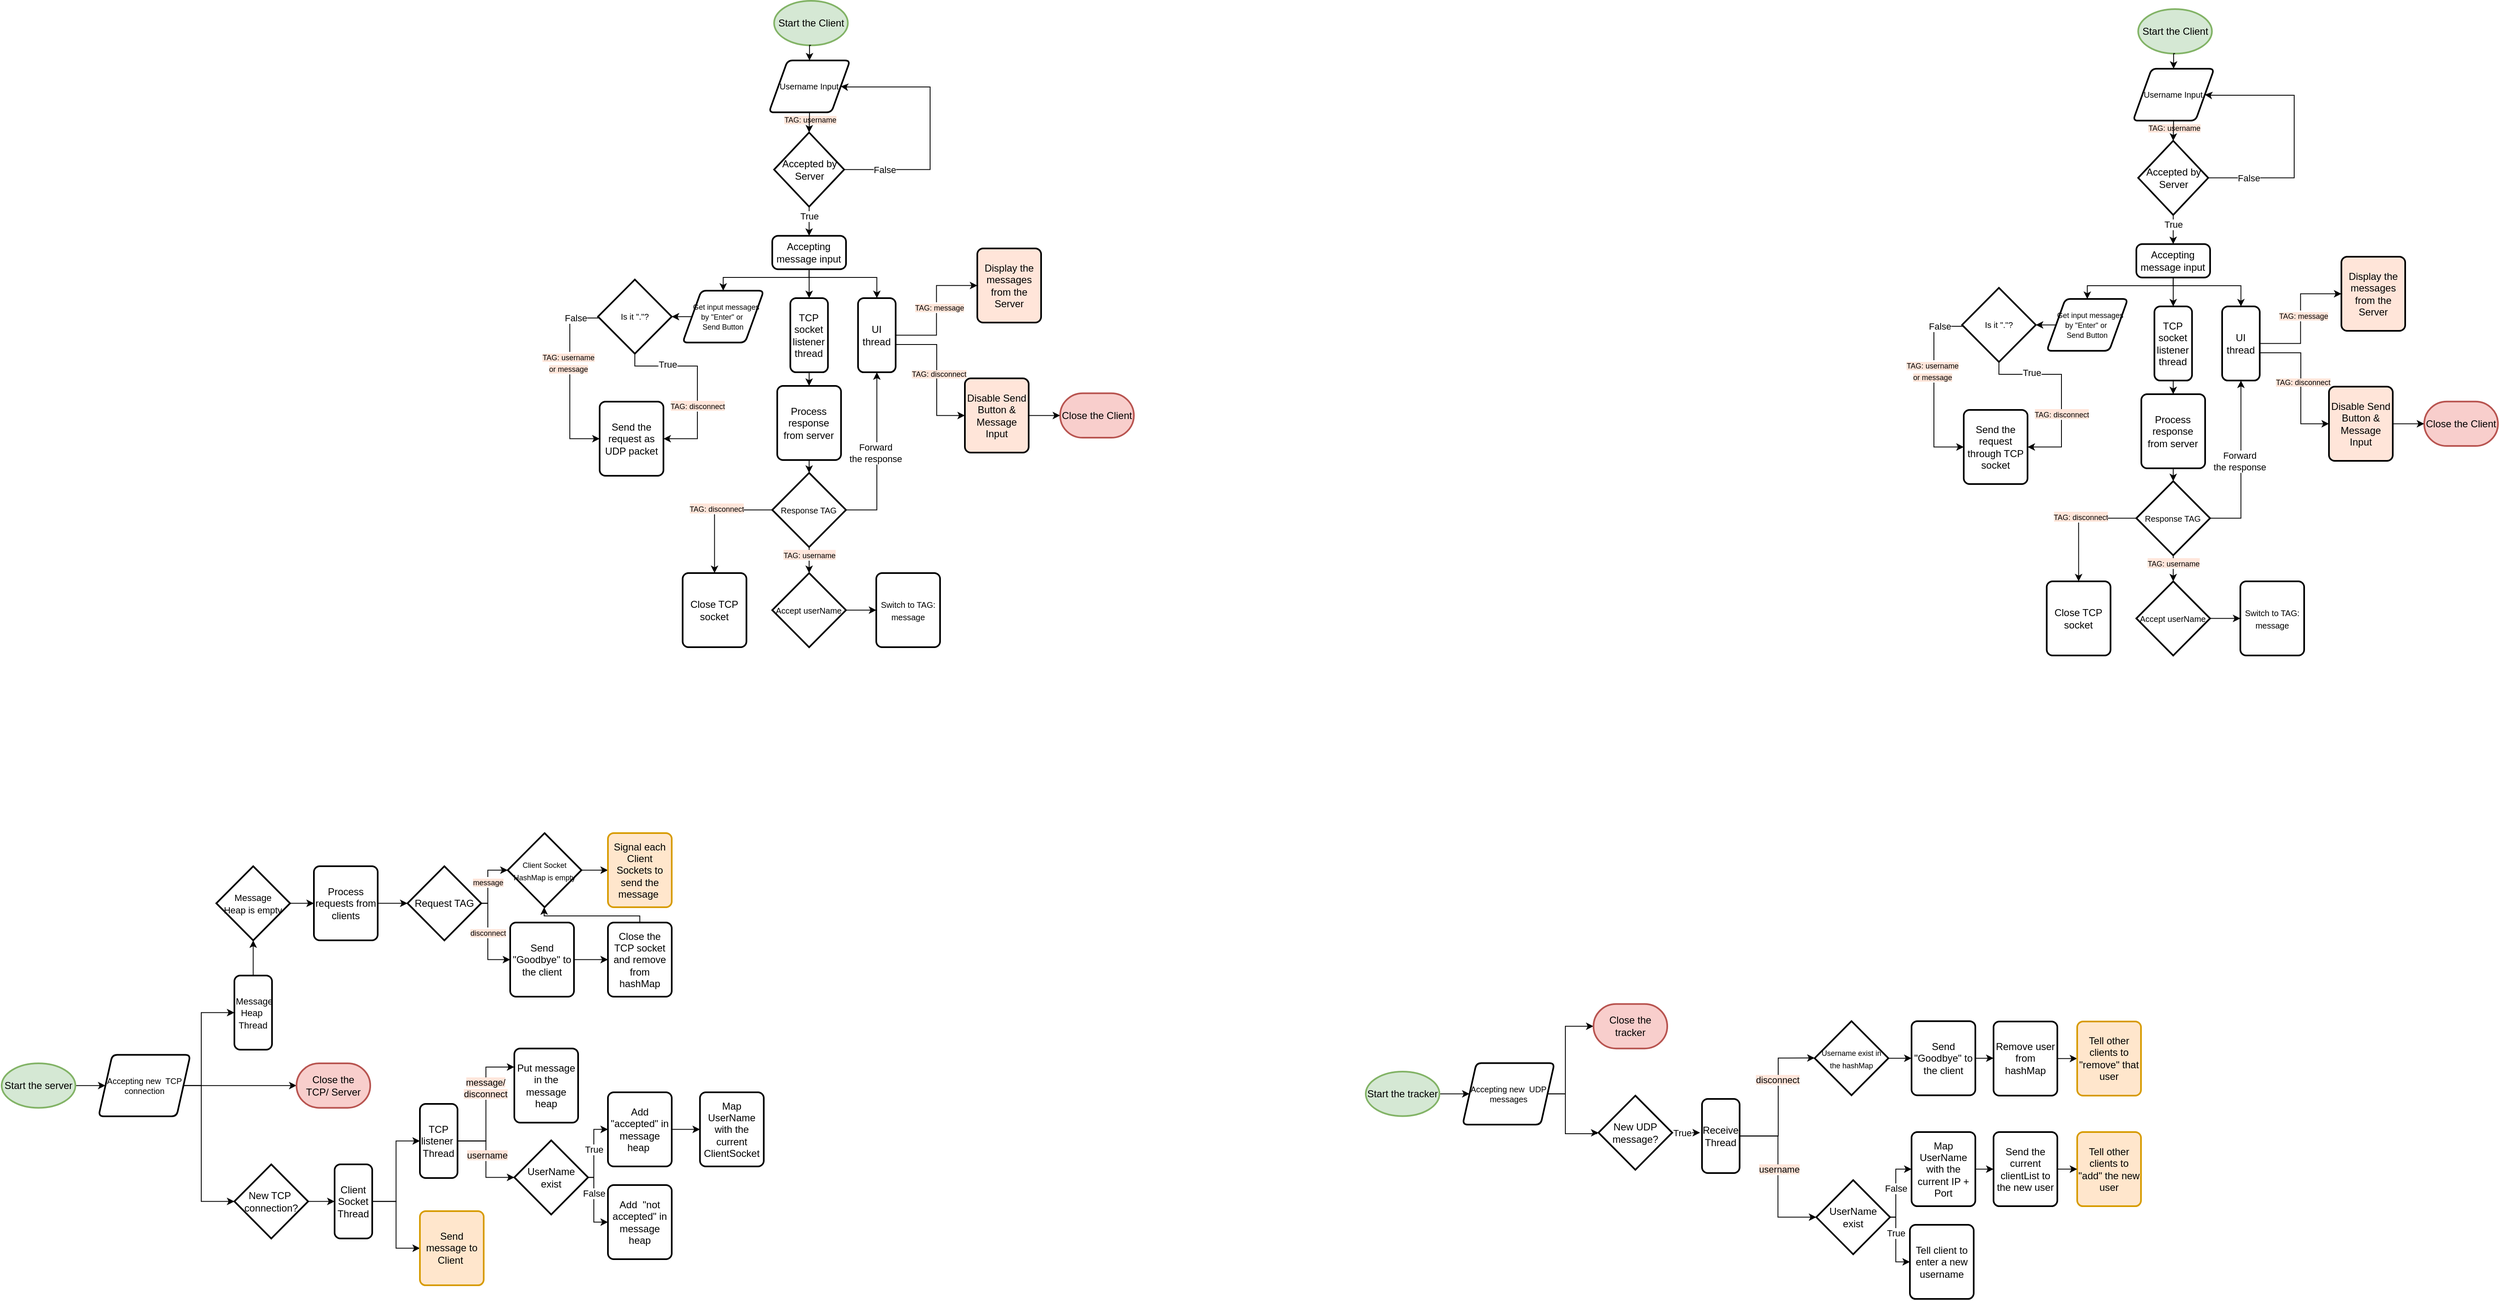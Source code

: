 <mxfile version="21.3.0" type="github">
  <diagram name="Page-1" id="WDChCcql0rG53_12nKBk">
    <mxGraphModel dx="2234" dy="788" grid="0" gridSize="10" guides="1" tooltips="1" connect="1" arrows="1" fold="1" page="0" pageScale="1" pageWidth="850" pageHeight="1100" background="none" math="0" shadow="0">
      <root>
        <mxCell id="0" />
        <mxCell id="1" parent="0" />
        <mxCell id="UWtLzgVOF58EE2J-hzwo-31" style="edgeStyle=orthogonalEdgeStyle;rounded=0;orthogonalLoop=1;jettySize=auto;html=1;exitX=1;exitY=0.5;exitDx=0;exitDy=0;exitPerimeter=0;entryX=0;entryY=0.5;entryDx=0;entryDy=0;" parent="1" source="ms0vahH0W5dWYMZo6FmL-133" target="ms0vahH0W5dWYMZo6FmL-134" edge="1">
          <mxGeometry relative="1" as="geometry" />
        </mxCell>
        <mxCell id="ms0vahH0W5dWYMZo6FmL-133" value="Start the server" style="strokeWidth=2;html=1;shape=mxgraph.flowchart.start_1;whiteSpace=wrap;labelBackgroundColor=none;fillColor=#d5e8d4;container=0;strokeColor=#82b366;" parent="1" vertex="1">
          <mxGeometry x="-635.003" y="1513" width="89.053" height="53.716" as="geometry" />
        </mxCell>
        <mxCell id="UWtLzgVOF58EE2J-hzwo-32" style="edgeStyle=orthogonalEdgeStyle;rounded=0;orthogonalLoop=1;jettySize=auto;html=1;exitX=1;exitY=0.5;exitDx=0;exitDy=0;entryX=0;entryY=0.5;entryDx=0;entryDy=0;entryPerimeter=0;" parent="1" source="ms0vahH0W5dWYMZo6FmL-134" target="UWtLzgVOF58EE2J-hzwo-4" edge="1">
          <mxGeometry relative="1" as="geometry">
            <Array as="points">
              <mxPoint x="-394" y="1540" />
              <mxPoint x="-394" y="1680" />
            </Array>
          </mxGeometry>
        </mxCell>
        <mxCell id="UWtLzgVOF58EE2J-hzwo-33" style="edgeStyle=orthogonalEdgeStyle;rounded=0;orthogonalLoop=1;jettySize=auto;html=1;exitX=1;exitY=0.5;exitDx=0;exitDy=0;entryX=0;entryY=0.5;entryDx=0;entryDy=0;" parent="1" source="ms0vahH0W5dWYMZo6FmL-134" target="ms0vahH0W5dWYMZo6FmL-150" edge="1">
          <mxGeometry relative="1" as="geometry">
            <Array as="points">
              <mxPoint x="-394" y="1540" />
              <mxPoint x="-394" y="1451" />
            </Array>
          </mxGeometry>
        </mxCell>
        <mxCell id="UWtLzgVOF58EE2J-hzwo-34" style="edgeStyle=orthogonalEdgeStyle;rounded=0;orthogonalLoop=1;jettySize=auto;html=1;exitX=1;exitY=0.5;exitDx=0;exitDy=0;entryX=0;entryY=0.5;entryDx=0;entryDy=0;entryPerimeter=0;" parent="1" source="ms0vahH0W5dWYMZo6FmL-134" target="ms0vahH0W5dWYMZo6FmL-142" edge="1">
          <mxGeometry relative="1" as="geometry" />
        </mxCell>
        <mxCell id="ms0vahH0W5dWYMZo6FmL-134" value="&lt;font style=&quot;font-size: 10px;&quot;&gt;Accepting new&amp;nbsp; TCP connection&lt;/font&gt;" style="shape=parallelogram;html=1;strokeWidth=2;perimeter=parallelogramPerimeter;whiteSpace=wrap;rounded=1;arcSize=12;size=0.15;fontSize=10;container=0;" parent="1" vertex="1">
          <mxGeometry x="-518" y="1502.74" width="110.81" height="74.24" as="geometry" />
        </mxCell>
        <mxCell id="UWtLzgVOF58EE2J-hzwo-54" style="edgeStyle=orthogonalEdgeStyle;rounded=0;orthogonalLoop=1;jettySize=auto;html=1;exitX=1;exitY=0.5;exitDx=0;exitDy=0;exitPerimeter=0;entryX=0;entryY=0.5;entryDx=0;entryDy=0;" parent="1" source="ms0vahH0W5dWYMZo6FmL-141" target="ms0vahH0W5dWYMZo6FmL-161" edge="1">
          <mxGeometry relative="1" as="geometry">
            <Array as="points">
              <mxPoint x="80" y="1651" />
              <mxPoint x="80" y="1705" />
            </Array>
          </mxGeometry>
        </mxCell>
        <mxCell id="UWtLzgVOF58EE2J-hzwo-56" value="False" style="edgeLabel;html=1;align=center;verticalAlign=middle;resizable=0;points=[];" parent="UWtLzgVOF58EE2J-hzwo-54" vertex="1" connectable="0">
          <mxGeometry x="-0.327" relative="1" as="geometry">
            <mxPoint as="offset" />
          </mxGeometry>
        </mxCell>
        <mxCell id="UWtLzgVOF58EE2J-hzwo-55" style="edgeStyle=orthogonalEdgeStyle;rounded=0;orthogonalLoop=1;jettySize=auto;html=1;exitX=1;exitY=0.5;exitDx=0;exitDy=0;exitPerimeter=0;entryX=0;entryY=0.5;entryDx=0;entryDy=0;" parent="1" source="ms0vahH0W5dWYMZo6FmL-141" target="UWtLzgVOF58EE2J-hzwo-7" edge="1">
          <mxGeometry relative="1" as="geometry">
            <Array as="points">
              <mxPoint x="80" y="1651" />
              <mxPoint x="80" y="1593" />
            </Array>
          </mxGeometry>
        </mxCell>
        <mxCell id="UWtLzgVOF58EE2J-hzwo-57" value="True" style="edgeLabel;html=1;align=center;verticalAlign=middle;resizable=0;points=[];" parent="UWtLzgVOF58EE2J-hzwo-55" vertex="1" connectable="0">
          <mxGeometry x="0.009" relative="1" as="geometry">
            <mxPoint as="offset" />
          </mxGeometry>
        </mxCell>
        <mxCell id="ms0vahH0W5dWYMZo6FmL-141" value="UserName&lt;br&gt;exist" style="strokeWidth=2;html=1;shape=mxgraph.flowchart.decision;whiteSpace=wrap;container=0;" parent="1" vertex="1">
          <mxGeometry x="-16.003" y="1606.003" width="89.053" height="89.527" as="geometry" />
        </mxCell>
        <mxCell id="ms0vahH0W5dWYMZo6FmL-142" value="Close the &lt;br&gt;TCP/ Server" style="strokeWidth=2;html=1;shape=mxgraph.flowchart.terminator;whiteSpace=wrap;container=0;fillColor=#f8cecc;strokeColor=#b85450;" parent="1" vertex="1">
          <mxGeometry x="-279.003" y="1513.001" width="89.053" height="53.716" as="geometry" />
        </mxCell>
        <mxCell id="ms0vahH0W5dWYMZo6FmL-144" value="Map UserName with the current ClientSocket" style="rounded=1;whiteSpace=wrap;html=1;absoluteArcSize=1;arcSize=14;strokeWidth=2;container=0;" parent="1" vertex="1">
          <mxGeometry x="208.15" y="1548.004" width="77.031" height="89.527" as="geometry" />
        </mxCell>
        <mxCell id="UWtLzgVOF58EE2J-hzwo-36" style="edgeStyle=orthogonalEdgeStyle;rounded=0;orthogonalLoop=1;jettySize=auto;html=1;exitX=0.5;exitY=0;exitDx=0;exitDy=0;entryX=0.5;entryY=1;entryDx=0;entryDy=0;entryPerimeter=0;" parent="1" source="ms0vahH0W5dWYMZo6FmL-150" target="UWtLzgVOF58EE2J-hzwo-5" edge="1">
          <mxGeometry relative="1" as="geometry" />
        </mxCell>
        <mxCell id="ms0vahH0W5dWYMZo6FmL-150" value="&lt;font style=&quot;font-size: 11px;&quot;&gt;&amp;nbsp;Message&lt;br&gt;Heap&amp;nbsp;&lt;br&gt;Thread&lt;/font&gt;" style="rounded=1;whiteSpace=wrap;html=1;absoluteArcSize=1;arcSize=14;strokeWidth=2;container=0;" parent="1" vertex="1">
          <mxGeometry x="-354.001" y="1406.998" width="45.417" height="89.527" as="geometry" />
        </mxCell>
        <mxCell id="UWtLzgVOF58EE2J-hzwo-46" style="edgeStyle=orthogonalEdgeStyle;rounded=0;orthogonalLoop=1;jettySize=auto;html=1;exitX=1;exitY=0.5;exitDx=0;exitDy=0;entryX=0;entryY=0.5;entryDx=0;entryDy=0;" parent="1" source="ms0vahH0W5dWYMZo6FmL-152" target="ms0vahH0W5dWYMZo6FmL-171" edge="1">
          <mxGeometry relative="1" as="geometry" />
        </mxCell>
        <mxCell id="UWtLzgVOF58EE2J-hzwo-47" style="edgeStyle=orthogonalEdgeStyle;rounded=0;orthogonalLoop=1;jettySize=auto;html=1;exitX=1;exitY=0.5;exitDx=0;exitDy=0;entryX=0;entryY=0.5;entryDx=0;entryDy=0;" parent="1" source="ms0vahH0W5dWYMZo6FmL-152" target="UWtLzgVOF58EE2J-hzwo-12" edge="1">
          <mxGeometry relative="1" as="geometry" />
        </mxCell>
        <mxCell id="ms0vahH0W5dWYMZo6FmL-152" value="Client&lt;br&gt;Socket&lt;br&gt;Thread" style="rounded=1;whiteSpace=wrap;html=1;absoluteArcSize=1;arcSize=14;strokeWidth=2;container=0;" parent="1" vertex="1">
          <mxGeometry x="-233.003" y="1634.998" width="45.417" height="89.527" as="geometry" />
        </mxCell>
        <mxCell id="ms0vahH0W5dWYMZo6FmL-157" value="Put message in the message heap" style="rounded=1;whiteSpace=wrap;html=1;absoluteArcSize=1;arcSize=14;strokeWidth=2;container=0;" parent="1" vertex="1">
          <mxGeometry x="-15.998" y="1495.092" width="77.031" height="89.527" as="geometry" />
        </mxCell>
        <mxCell id="ms0vahH0W5dWYMZo6FmL-161" value="Add&amp;nbsp;&amp;nbsp;&quot;not accepted&quot; in message heap" style="rounded=1;whiteSpace=wrap;html=1;absoluteArcSize=1;arcSize=14;strokeWidth=2;container=0;" parent="1" vertex="1">
          <mxGeometry x="97.023" y="1660.003" width="77.031" height="89.527" as="geometry" />
        </mxCell>
        <mxCell id="UWtLzgVOF58EE2J-hzwo-39" style="edgeStyle=orthogonalEdgeStyle;rounded=0;orthogonalLoop=1;jettySize=auto;html=1;exitX=1;exitY=0.5;exitDx=0;exitDy=0;exitPerimeter=0;entryX=0;entryY=0.5;entryDx=0;entryDy=0;" parent="1" source="ms0vahH0W5dWYMZo6FmL-168" target="UWtLzgVOF58EE2J-hzwo-8" edge="1">
          <mxGeometry relative="1" as="geometry">
            <Array as="points">
              <mxPoint x="-48" y="1320" />
              <mxPoint x="-48" y="1388" />
            </Array>
          </mxGeometry>
        </mxCell>
        <mxCell id="UWtLzgVOF58EE2J-hzwo-48" value="&lt;font style=&quot;font-size: 9px; background-color: rgb(255, 229, 217);&quot;&gt;disconnect&lt;/font&gt;" style="edgeLabel;html=1;align=center;verticalAlign=middle;resizable=0;points=[];" parent="UWtLzgVOF58EE2J-hzwo-39" vertex="1" connectable="0">
          <mxGeometry x="-0.174" relative="1" as="geometry">
            <mxPoint as="offset" />
          </mxGeometry>
        </mxCell>
        <mxCell id="UWtLzgVOF58EE2J-hzwo-40" style="edgeStyle=orthogonalEdgeStyle;rounded=0;orthogonalLoop=1;jettySize=auto;html=1;exitX=1;exitY=0.5;exitDx=0;exitDy=0;exitPerimeter=0;entryX=0;entryY=0.5;entryDx=0;entryDy=0;entryPerimeter=0;" parent="1" source="ms0vahH0W5dWYMZo6FmL-168" target="UWtLzgVOF58EE2J-hzwo-9" edge="1">
          <mxGeometry relative="1" as="geometry">
            <Array as="points">
              <mxPoint x="-48" y="1320" />
              <mxPoint x="-48" y="1280" />
            </Array>
          </mxGeometry>
        </mxCell>
        <mxCell id="UWtLzgVOF58EE2J-hzwo-49" value="&lt;font style=&quot;font-size: 9px; background-color: rgb(255, 229, 217);&quot;&gt;message&lt;/font&gt;" style="edgeLabel;html=1;align=center;verticalAlign=middle;resizable=0;points=[];" parent="UWtLzgVOF58EE2J-hzwo-40" vertex="1" connectable="0">
          <mxGeometry x="-0.052" relative="1" as="geometry">
            <mxPoint as="offset" />
          </mxGeometry>
        </mxCell>
        <mxCell id="ms0vahH0W5dWYMZo6FmL-168" value="Request TAG" style="strokeWidth=2;html=1;shape=mxgraph.flowchart.decision;whiteSpace=wrap;container=0;" parent="1" vertex="1">
          <mxGeometry x="-145.0" y="1274.998" width="89.053" height="89.527" as="geometry" />
        </mxCell>
        <mxCell id="ms0vahH0W5dWYMZo6FmL-171" value="Send message to Client&amp;nbsp;" style="rounded=1;whiteSpace=wrap;html=1;absoluteArcSize=1;arcSize=14;strokeWidth=2;container=0;fillColor=#ffe6cc;strokeColor=#d79b00;" parent="1" vertex="1">
          <mxGeometry x="-130.003" y="1691.53" width="77.031" height="89.527" as="geometry" />
        </mxCell>
        <mxCell id="UWtLzgVOF58EE2J-hzwo-35" style="edgeStyle=orthogonalEdgeStyle;rounded=0;orthogonalLoop=1;jettySize=auto;html=1;exitX=1;exitY=0.5;exitDx=0;exitDy=0;exitPerimeter=0;entryX=0;entryY=0.5;entryDx=0;entryDy=0;" parent="1" source="UWtLzgVOF58EE2J-hzwo-4" target="ms0vahH0W5dWYMZo6FmL-152" edge="1">
          <mxGeometry relative="1" as="geometry" />
        </mxCell>
        <mxCell id="UWtLzgVOF58EE2J-hzwo-4" value="New TCP&amp;nbsp;&lt;br&gt;connection?" style="strokeWidth=2;html=1;shape=mxgraph.flowchart.decision;whiteSpace=wrap;container=0;" parent="1" vertex="1">
          <mxGeometry x="-354.0" y="1634.998" width="89.053" height="89.527" as="geometry" />
        </mxCell>
        <mxCell id="UWtLzgVOF58EE2J-hzwo-37" style="edgeStyle=orthogonalEdgeStyle;rounded=0;orthogonalLoop=1;jettySize=auto;html=1;exitX=1;exitY=0.5;exitDx=0;exitDy=0;exitPerimeter=0;entryX=0;entryY=0.5;entryDx=0;entryDy=0;" parent="1" source="UWtLzgVOF58EE2J-hzwo-5" target="UWtLzgVOF58EE2J-hzwo-6" edge="1">
          <mxGeometry relative="1" as="geometry" />
        </mxCell>
        <mxCell id="UWtLzgVOF58EE2J-hzwo-5" value="&lt;font style=&quot;font-size: 11px;&quot;&gt;Message&lt;br&gt;Heap is empty&lt;/font&gt;" style="strokeWidth=2;html=1;shape=mxgraph.flowchart.decision;whiteSpace=wrap;container=0;" parent="1" vertex="1">
          <mxGeometry x="-375.82" y="1274.998" width="89.053" height="89.527" as="geometry" />
        </mxCell>
        <mxCell id="UWtLzgVOF58EE2J-hzwo-38" style="edgeStyle=orthogonalEdgeStyle;rounded=0;orthogonalLoop=1;jettySize=auto;html=1;exitX=1;exitY=0.5;exitDx=0;exitDy=0;entryX=0;entryY=0.5;entryDx=0;entryDy=0;entryPerimeter=0;" parent="1" source="UWtLzgVOF58EE2J-hzwo-6" target="ms0vahH0W5dWYMZo6FmL-168" edge="1">
          <mxGeometry relative="1" as="geometry" />
        </mxCell>
        <mxCell id="UWtLzgVOF58EE2J-hzwo-6" value="&lt;font style=&quot;font-size: 12px;&quot;&gt;Process requests from clients&lt;/font&gt;" style="rounded=1;whiteSpace=wrap;html=1;absoluteArcSize=1;arcSize=14;strokeWidth=2;container=0;" parent="1" vertex="1">
          <mxGeometry x="-258" y="1274.994" width="77.031" height="89.527" as="geometry" />
        </mxCell>
        <mxCell id="UWtLzgVOF58EE2J-hzwo-58" style="edgeStyle=orthogonalEdgeStyle;rounded=0;orthogonalLoop=1;jettySize=auto;html=1;exitX=1;exitY=0.5;exitDx=0;exitDy=0;entryX=0;entryY=0.5;entryDx=0;entryDy=0;" parent="1" source="UWtLzgVOF58EE2J-hzwo-7" target="ms0vahH0W5dWYMZo6FmL-144" edge="1">
          <mxGeometry relative="1" as="geometry" />
        </mxCell>
        <mxCell id="UWtLzgVOF58EE2J-hzwo-7" value="Add &quot;accepted&quot; in message heap&amp;nbsp;" style="rounded=1;whiteSpace=wrap;html=1;absoluteArcSize=1;arcSize=14;strokeWidth=2;container=0;" parent="1" vertex="1">
          <mxGeometry x="97.02" y="1548.004" width="77.031" height="89.527" as="geometry" />
        </mxCell>
        <mxCell id="UWtLzgVOF58EE2J-hzwo-42" style="edgeStyle=orthogonalEdgeStyle;rounded=0;orthogonalLoop=1;jettySize=auto;html=1;exitX=1;exitY=0.5;exitDx=0;exitDy=0;entryX=0;entryY=0.5;entryDx=0;entryDy=0;" parent="1" source="UWtLzgVOF58EE2J-hzwo-8" target="UWtLzgVOF58EE2J-hzwo-10" edge="1">
          <mxGeometry relative="1" as="geometry" />
        </mxCell>
        <mxCell id="UWtLzgVOF58EE2J-hzwo-8" value="Send &quot;Goodbye&quot; to the client" style="rounded=1;whiteSpace=wrap;html=1;absoluteArcSize=1;arcSize=14;strokeWidth=2;container=0;" parent="1" vertex="1">
          <mxGeometry x="-20.998" y="1343.002" width="77.031" height="89.527" as="geometry" />
        </mxCell>
        <mxCell id="UWtLzgVOF58EE2J-hzwo-41" style="edgeStyle=orthogonalEdgeStyle;rounded=0;orthogonalLoop=1;jettySize=auto;html=1;exitX=1;exitY=0.5;exitDx=0;exitDy=0;exitPerimeter=0;entryX=0;entryY=0.5;entryDx=0;entryDy=0;" parent="1" source="UWtLzgVOF58EE2J-hzwo-9" target="UWtLzgVOF58EE2J-hzwo-11" edge="1">
          <mxGeometry relative="1" as="geometry" />
        </mxCell>
        <mxCell id="UWtLzgVOF58EE2J-hzwo-9" value="&lt;font style=&quot;font-size: 9px;&quot;&gt;Client Socket HashMap is empty&lt;/font&gt;" style="strokeWidth=2;html=1;shape=mxgraph.flowchart.decision;whiteSpace=wrap;container=0;" parent="1" vertex="1">
          <mxGeometry x="-24.0" y="1234.998" width="89.053" height="89.527" as="geometry" />
        </mxCell>
        <mxCell id="UWtLzgVOF58EE2J-hzwo-45" style="edgeStyle=orthogonalEdgeStyle;rounded=0;orthogonalLoop=1;jettySize=auto;html=1;exitX=0.5;exitY=0;exitDx=0;exitDy=0;entryX=0.5;entryY=1;entryDx=0;entryDy=0;entryPerimeter=0;" parent="1" source="UWtLzgVOF58EE2J-hzwo-10" target="UWtLzgVOF58EE2J-hzwo-9" edge="1">
          <mxGeometry relative="1" as="geometry">
            <Array as="points">
              <mxPoint x="136" y="1335" />
              <mxPoint x="20" y="1335" />
              <mxPoint x="20" y="1325" />
            </Array>
          </mxGeometry>
        </mxCell>
        <mxCell id="UWtLzgVOF58EE2J-hzwo-10" value="Close the TCP socket and remove from hashMap" style="rounded=1;whiteSpace=wrap;html=1;absoluteArcSize=1;arcSize=14;strokeWidth=2;container=0;" parent="1" vertex="1">
          <mxGeometry x="97.022" y="1343.002" width="77.031" height="89.527" as="geometry" />
        </mxCell>
        <mxCell id="UWtLzgVOF58EE2J-hzwo-11" value="Signal each Client Sockets to send the message&amp;nbsp;" style="rounded=1;whiteSpace=wrap;html=1;absoluteArcSize=1;arcSize=14;strokeWidth=2;container=0;fillColor=#ffe6cc;strokeColor=#d79b00;" parent="1" vertex="1">
          <mxGeometry x="97.02" y="1234.994" width="77.031" height="89.527" as="geometry" />
        </mxCell>
        <mxCell id="UWtLzgVOF58EE2J-hzwo-50" style="edgeStyle=orthogonalEdgeStyle;rounded=0;orthogonalLoop=1;jettySize=auto;html=1;exitX=1;exitY=0.5;exitDx=0;exitDy=0;entryX=0;entryY=0.5;entryDx=0;entryDy=0;entryPerimeter=0;" parent="1" source="UWtLzgVOF58EE2J-hzwo-12" target="ms0vahH0W5dWYMZo6FmL-141" edge="1">
          <mxGeometry relative="1" as="geometry" />
        </mxCell>
        <mxCell id="UWtLzgVOF58EE2J-hzwo-53" value="&lt;span style=&quot;background-color: rgb(255, 229, 217);&quot;&gt;username&lt;/span&gt;" style="edgeLabel;html=1;align=center;verticalAlign=middle;resizable=0;points=[];" parent="UWtLzgVOF58EE2J-hzwo-50" vertex="1" connectable="0">
          <mxGeometry x="-0.094" y="1" relative="1" as="geometry">
            <mxPoint as="offset" />
          </mxGeometry>
        </mxCell>
        <mxCell id="UWtLzgVOF58EE2J-hzwo-51" style="edgeStyle=orthogonalEdgeStyle;rounded=0;orthogonalLoop=1;jettySize=auto;html=1;exitX=1;exitY=0.5;exitDx=0;exitDy=0;entryX=0;entryY=0.25;entryDx=0;entryDy=0;" parent="1" source="UWtLzgVOF58EE2J-hzwo-12" target="ms0vahH0W5dWYMZo6FmL-157" edge="1">
          <mxGeometry relative="1" as="geometry" />
        </mxCell>
        <mxCell id="UWtLzgVOF58EE2J-hzwo-52" value="&lt;span style=&quot;background-color: rgb(255, 230, 219);&quot;&gt;message/&lt;br&gt;disconnect&lt;/span&gt;" style="edgeLabel;html=1;align=center;verticalAlign=middle;resizable=0;points=[];" parent="UWtLzgVOF58EE2J-hzwo-51" vertex="1" connectable="0">
          <mxGeometry x="0.244" y="1" relative="1" as="geometry">
            <mxPoint as="offset" />
          </mxGeometry>
        </mxCell>
        <mxCell id="UWtLzgVOF58EE2J-hzwo-12" value="TCP listener&amp;nbsp;&lt;br&gt;Thread" style="rounded=1;whiteSpace=wrap;html=1;absoluteArcSize=1;arcSize=14;strokeWidth=2;container=0;" parent="1" vertex="1">
          <mxGeometry x="-130.003" y="1561.998" width="45.417" height="89.527" as="geometry" />
        </mxCell>
        <mxCell id="UWtLzgVOF58EE2J-hzwo-59" value="" style="group" parent="1" vertex="1" connectable="0">
          <mxGeometry x="51" y="230" width="681.05" height="780.53" as="geometry" />
        </mxCell>
        <mxCell id="ms0vahH0W5dWYMZo6FmL-1" value="Start the Client" style="strokeWidth=2;html=1;shape=mxgraph.flowchart.start_1;whiteSpace=wrap;labelBackgroundColor=none;fillColor=#d5e8d4;container=0;strokeColor=#82b366;" parent="UWtLzgVOF58EE2J-hzwo-59" vertex="1">
          <mxGeometry x="246.647" width="89.053" height="53.716" as="geometry" />
        </mxCell>
        <mxCell id="ms0vahH0W5dWYMZo6FmL-2" value="Username Input" style="shape=parallelogram;html=1;strokeWidth=2;perimeter=parallelogramPerimeter;whiteSpace=wrap;rounded=1;arcSize=12;size=0.23;fontSize=10;container=0;" parent="UWtLzgVOF58EE2J-hzwo-59" vertex="1">
          <mxGeometry x="240.434" y="72.005" width="97.958" height="62.669" as="geometry" />
        </mxCell>
        <mxCell id="ms0vahH0W5dWYMZo6FmL-7" style="edgeStyle=orthogonalEdgeStyle;rounded=0;orthogonalLoop=1;jettySize=auto;html=1;exitX=0.5;exitY=1;exitDx=0;exitDy=0;exitPerimeter=0;entryX=0.5;entryY=0;entryDx=0;entryDy=0;" parent="UWtLzgVOF58EE2J-hzwo-59" source="ms0vahH0W5dWYMZo6FmL-1" target="ms0vahH0W5dWYMZo6FmL-2" edge="1">
          <mxGeometry relative="1" as="geometry" />
        </mxCell>
        <mxCell id="ms0vahH0W5dWYMZo6FmL-172" value="&lt;font style=&quot;font-size: 9px; background-color: rgb(255, 229, 217);&quot;&gt;TAG: username&lt;/font&gt;" style="edgeLabel;html=1;align=center;verticalAlign=middle;resizable=0;points=[];" parent="ms0vahH0W5dWYMZo6FmL-7" vertex="1" connectable="0">
          <mxGeometry x="-0.198" relative="1" as="geometry">
            <mxPoint y="83" as="offset" />
          </mxGeometry>
        </mxCell>
        <mxCell id="UWtLzgVOF58EE2J-hzwo-1" style="edgeStyle=orthogonalEdgeStyle;rounded=0;orthogonalLoop=1;jettySize=auto;html=1;exitX=1;exitY=0.5;exitDx=0;exitDy=0;exitPerimeter=0;entryX=1;entryY=0.5;entryDx=0;entryDy=0;" parent="UWtLzgVOF58EE2J-hzwo-59" source="ms0vahH0W5dWYMZo6FmL-3" target="ms0vahH0W5dWYMZo6FmL-2" edge="1">
          <mxGeometry relative="1" as="geometry">
            <Array as="points">
              <mxPoint x="435" y="204" />
              <mxPoint x="435" y="104" />
              <mxPoint x="333" y="104" />
            </Array>
          </mxGeometry>
        </mxCell>
        <mxCell id="UWtLzgVOF58EE2J-hzwo-2" value="False" style="edgeLabel;html=1;align=center;verticalAlign=middle;resizable=0;points=[];" parent="UWtLzgVOF58EE2J-hzwo-1" vertex="1" connectable="0">
          <mxGeometry x="-0.688" relative="1" as="geometry">
            <mxPoint as="offset" />
          </mxGeometry>
        </mxCell>
        <mxCell id="ms0vahH0W5dWYMZo6FmL-3" value="Accepted by&lt;br&gt;Server" style="strokeWidth=2;html=1;shape=mxgraph.flowchart.decision;whiteSpace=wrap;container=0;" parent="UWtLzgVOF58EE2J-hzwo-59" vertex="1">
          <mxGeometry x="246.647" y="159.0" width="84.6" height="89.527" as="geometry" />
        </mxCell>
        <mxCell id="ms0vahH0W5dWYMZo6FmL-8" style="edgeStyle=orthogonalEdgeStyle;rounded=0;orthogonalLoop=1;jettySize=auto;html=1;exitX=0.5;exitY=1;exitDx=0;exitDy=0;entryX=0.5;entryY=0;entryDx=0;entryDy=0;entryPerimeter=0;" parent="UWtLzgVOF58EE2J-hzwo-59" source="ms0vahH0W5dWYMZo6FmL-2" target="ms0vahH0W5dWYMZo6FmL-3" edge="1">
          <mxGeometry relative="1" as="geometry" />
        </mxCell>
        <mxCell id="ms0vahH0W5dWYMZo6FmL-10" value="&lt;font style=&quot;font-size: 9px;&quot;&gt;&lt;font style=&quot;font-size: 9px;&quot;&gt;&amp;nbsp; &amp;nbsp;Get input messages&lt;br&gt;&lt;/font&gt;by &quot;Enter&quot; or&amp;nbsp;&lt;br&gt;Send Button&lt;br&gt;&lt;/font&gt;" style="shape=parallelogram;html=1;strokeWidth=2;perimeter=parallelogramPerimeter;whiteSpace=wrap;rounded=1;arcSize=12;size=0.23;fontSize=10;container=0;" parent="UWtLzgVOF58EE2J-hzwo-59" vertex="1">
          <mxGeometry x="136.221" y="350.003" width="97.958" height="62.669" as="geometry" />
        </mxCell>
        <mxCell id="ms0vahH0W5dWYMZo6FmL-11" value="&lt;font style=&quot;font-size: 10px;&quot;&gt;Response TAG&lt;/font&gt;" style="strokeWidth=2;html=1;shape=mxgraph.flowchart.decision;whiteSpace=wrap;container=0;" parent="UWtLzgVOF58EE2J-hzwo-59" vertex="1">
          <mxGeometry x="244.417" y="570.003" width="89.053" height="89.527" as="geometry" />
        </mxCell>
        <mxCell id="ms0vahH0W5dWYMZo6FmL-13" value="Close the Client" style="strokeWidth=2;html=1;shape=mxgraph.flowchart.terminator;whiteSpace=wrap;container=0;fillColor=#f8cecc;strokeColor=#b85450;" parent="UWtLzgVOF58EE2J-hzwo-59" vertex="1">
          <mxGeometry x="591.997" y="473.841" width="89.053" height="53.716" as="geometry" />
        </mxCell>
        <mxCell id="ms0vahH0W5dWYMZo6FmL-24" value="Display the messages from the Server" style="rounded=1;whiteSpace=wrap;html=1;absoluteArcSize=1;arcSize=14;strokeWidth=2;container=0;fillColor=#ffe5d9;" parent="UWtLzgVOF58EE2J-hzwo-59" vertex="1">
          <mxGeometry x="491.997" y="299.0" width="77.031" height="89.527" as="geometry" />
        </mxCell>
        <mxCell id="ms0vahH0W5dWYMZo6FmL-88" value="Send the request as UDP packet" style="rounded=1;whiteSpace=wrap;html=1;absoluteArcSize=1;arcSize=14;strokeWidth=2;container=0;" parent="UWtLzgVOF58EE2J-hzwo-59" vertex="1">
          <mxGeometry x="36.02" y="484.004" width="77.031" height="89.527" as="geometry" />
        </mxCell>
        <mxCell id="ms0vahH0W5dWYMZo6FmL-116" style="edgeStyle=orthogonalEdgeStyle;rounded=0;orthogonalLoop=1;jettySize=auto;html=1;exitX=0;exitY=0.5;exitDx=0;exitDy=0;entryX=0;entryY=0.5;entryDx=0;entryDy=0;exitPerimeter=0;" parent="UWtLzgVOF58EE2J-hzwo-59" source="UWtLzgVOF58EE2J-hzwo-17" target="ms0vahH0W5dWYMZo6FmL-88" edge="1">
          <mxGeometry relative="1" as="geometry">
            <Array as="points">
              <mxPoint x="34" y="383" />
              <mxPoint y="383" />
              <mxPoint y="529" />
            </Array>
          </mxGeometry>
        </mxCell>
        <mxCell id="ms0vahH0W5dWYMZo6FmL-173" value="&lt;font style=&quot;background-color: rgb(255, 229, 217); font-size: 9px;&quot;&gt;TAG: username&lt;br&gt;or message&lt;/font&gt;" style="edgeLabel;html=1;align=center;verticalAlign=middle;resizable=0;points=[];" parent="ms0vahH0W5dWYMZo6FmL-116" vertex="1" connectable="0">
          <mxGeometry x="0.051" y="-1" relative="1" as="geometry">
            <mxPoint x="-1" y="-25" as="offset" />
          </mxGeometry>
        </mxCell>
        <mxCell id="UWtLzgVOF58EE2J-hzwo-20" value="False" style="edgeLabel;html=1;align=center;verticalAlign=middle;resizable=0;points=[];" parent="ms0vahH0W5dWYMZo6FmL-116" vertex="1" connectable="0">
          <mxGeometry x="-0.74" relative="1" as="geometry">
            <mxPoint as="offset" />
          </mxGeometry>
        </mxCell>
        <mxCell id="ms0vahH0W5dWYMZo6FmL-112" style="edgeStyle=orthogonalEdgeStyle;rounded=0;orthogonalLoop=1;jettySize=auto;html=1;exitX=0.5;exitY=1;exitDx=0;exitDy=0;entryX=0.5;entryY=0;entryDx=0;entryDy=0;" parent="UWtLzgVOF58EE2J-hzwo-59" source="ms0vahH0W5dWYMZo6FmL-92" target="ms0vahH0W5dWYMZo6FmL-10" edge="1">
          <mxGeometry relative="1" as="geometry">
            <Array as="points">
              <mxPoint x="289" y="334" />
              <mxPoint x="185" y="334" />
            </Array>
          </mxGeometry>
        </mxCell>
        <mxCell id="ms0vahH0W5dWYMZo6FmL-92" value="Accepting message input" style="rounded=1;whiteSpace=wrap;html=1;absoluteArcSize=1;arcSize=14;strokeWidth=2;" parent="UWtLzgVOF58EE2J-hzwo-59" vertex="1">
          <mxGeometry x="244.421" y="283.802" width="89.053" height="40.287" as="geometry" />
        </mxCell>
        <mxCell id="ms0vahH0W5dWYMZo6FmL-97" style="edgeStyle=orthogonalEdgeStyle;rounded=0;orthogonalLoop=1;jettySize=auto;html=1;exitX=0.5;exitY=1;exitDx=0;exitDy=0;exitPerimeter=0;entryX=0.5;entryY=0;entryDx=0;entryDy=0;" parent="UWtLzgVOF58EE2J-hzwo-59" source="ms0vahH0W5dWYMZo6FmL-3" target="ms0vahH0W5dWYMZo6FmL-92" edge="1">
          <mxGeometry relative="1" as="geometry">
            <Array as="points">
              <mxPoint x="289.392" y="264.106" />
              <mxPoint x="289.392" y="264.106" />
            </Array>
          </mxGeometry>
        </mxCell>
        <mxCell id="ms0vahH0W5dWYMZo6FmL-128" value="True" style="edgeLabel;html=1;align=center;verticalAlign=middle;resizable=0;points=[];" parent="ms0vahH0W5dWYMZo6FmL-97" vertex="1" connectable="0">
          <mxGeometry x="-0.339" relative="1" as="geometry">
            <mxPoint as="offset" />
          </mxGeometry>
        </mxCell>
        <mxCell id="ms0vahH0W5dWYMZo6FmL-93" value="TCP socket listener thread" style="rounded=1;whiteSpace=wrap;html=1;absoluteArcSize=1;arcSize=14;strokeWidth=2;" parent="UWtLzgVOF58EE2J-hzwo-59" vertex="1">
          <mxGeometry x="266.239" y="359.008" width="45.417" height="89.527" as="geometry" />
        </mxCell>
        <mxCell id="ms0vahH0W5dWYMZo6FmL-108" style="edgeStyle=orthogonalEdgeStyle;rounded=0;orthogonalLoop=1;jettySize=auto;html=1;exitX=0.5;exitY=1;exitDx=0;exitDy=0;entryX=0.5;entryY=0;entryDx=0;entryDy=0;" parent="UWtLzgVOF58EE2J-hzwo-59" source="ms0vahH0W5dWYMZo6FmL-92" target="ms0vahH0W5dWYMZo6FmL-93" edge="1">
          <mxGeometry relative="1" as="geometry" />
        </mxCell>
        <mxCell id="ms0vahH0W5dWYMZo6FmL-178" style="edgeStyle=orthogonalEdgeStyle;rounded=0;orthogonalLoop=1;jettySize=auto;html=1;exitX=1;exitY=0.5;exitDx=0;exitDy=0;entryX=0;entryY=0.5;entryDx=0;entryDy=0;" parent="UWtLzgVOF58EE2J-hzwo-59" source="ms0vahH0W5dWYMZo6FmL-96" target="ms0vahH0W5dWYMZo6FmL-24" edge="1">
          <mxGeometry relative="1" as="geometry" />
        </mxCell>
        <mxCell id="ms0vahH0W5dWYMZo6FmL-96" value="UI thread" style="rounded=1;whiteSpace=wrap;html=1;absoluteArcSize=1;arcSize=14;strokeWidth=2;" parent="UWtLzgVOF58EE2J-hzwo-59" vertex="1">
          <mxGeometry x="347.997" y="359.008" width="45.417" height="89.527" as="geometry" />
        </mxCell>
        <mxCell id="ms0vahH0W5dWYMZo6FmL-119" style="edgeStyle=orthogonalEdgeStyle;rounded=0;orthogonalLoop=1;jettySize=auto;html=1;exitX=1;exitY=0.5;exitDx=0;exitDy=0;exitPerimeter=0;entryX=0.5;entryY=1;entryDx=0;entryDy=0;" parent="UWtLzgVOF58EE2J-hzwo-59" source="ms0vahH0W5dWYMZo6FmL-11" target="ms0vahH0W5dWYMZo6FmL-96" edge="1">
          <mxGeometry relative="1" as="geometry" />
        </mxCell>
        <mxCell id="ms0vahH0W5dWYMZo6FmL-122" value="Forward &lt;br&gt;the response" style="edgeLabel;html=1;align=center;verticalAlign=middle;resizable=0;points=[];" parent="ms0vahH0W5dWYMZo6FmL-119" vertex="1" connectable="0">
          <mxGeometry x="0.049" y="2" relative="1" as="geometry">
            <mxPoint as="offset" />
          </mxGeometry>
        </mxCell>
        <mxCell id="ms0vahH0W5dWYMZo6FmL-109" style="edgeStyle=orthogonalEdgeStyle;rounded=0;orthogonalLoop=1;jettySize=auto;html=1;exitX=0.5;exitY=1;exitDx=0;exitDy=0;entryX=0.5;entryY=0;entryDx=0;entryDy=0;" parent="UWtLzgVOF58EE2J-hzwo-59" source="ms0vahH0W5dWYMZo6FmL-92" target="ms0vahH0W5dWYMZo6FmL-96" edge="1">
          <mxGeometry relative="1" as="geometry">
            <Array as="points">
              <mxPoint x="289" y="334" />
              <mxPoint x="370" y="334" />
            </Array>
          </mxGeometry>
        </mxCell>
        <mxCell id="ms0vahH0W5dWYMZo6FmL-118" style="edgeStyle=orthogonalEdgeStyle;rounded=0;orthogonalLoop=1;jettySize=auto;html=1;exitX=0.5;exitY=1;exitDx=0;exitDy=0;entryX=0.5;entryY=0;entryDx=0;entryDy=0;entryPerimeter=0;" parent="UWtLzgVOF58EE2J-hzwo-59" source="ms0vahH0W5dWYMZo6FmL-106" target="ms0vahH0W5dWYMZo6FmL-11" edge="1">
          <mxGeometry relative="1" as="geometry" />
        </mxCell>
        <mxCell id="ms0vahH0W5dWYMZo6FmL-106" value="Process response from server" style="rounded=1;whiteSpace=wrap;html=1;absoluteArcSize=1;arcSize=14;strokeWidth=2;container=0;" parent="UWtLzgVOF58EE2J-hzwo-59" vertex="1">
          <mxGeometry x="250.432" y="465.002" width="77.031" height="89.527" as="geometry" />
        </mxCell>
        <mxCell id="ms0vahH0W5dWYMZo6FmL-113" style="edgeStyle=orthogonalEdgeStyle;rounded=0;orthogonalLoop=1;jettySize=auto;html=1;exitX=0.5;exitY=1;exitDx=0;exitDy=0;entryX=0.5;entryY=0;entryDx=0;entryDy=0;" parent="UWtLzgVOF58EE2J-hzwo-59" source="ms0vahH0W5dWYMZo6FmL-93" target="ms0vahH0W5dWYMZo6FmL-106" edge="1">
          <mxGeometry relative="1" as="geometry" />
        </mxCell>
        <mxCell id="ms0vahH0W5dWYMZo6FmL-180" style="edgeStyle=orthogonalEdgeStyle;rounded=0;orthogonalLoop=1;jettySize=auto;html=1;exitX=1;exitY=0.5;exitDx=0;exitDy=0;entryX=0;entryY=0.5;entryDx=0;entryDy=0;entryPerimeter=0;" parent="UWtLzgVOF58EE2J-hzwo-59" source="ms0vahH0W5dWYMZo6FmL-107" target="ms0vahH0W5dWYMZo6FmL-13" edge="1">
          <mxGeometry relative="1" as="geometry" />
        </mxCell>
        <mxCell id="ms0vahH0W5dWYMZo6FmL-107" value="Disable Send Button &amp;amp; Message Input" style="rounded=1;whiteSpace=wrap;html=1;absoluteArcSize=1;arcSize=14;strokeWidth=2;container=0;fillColor=#ffe5d9;" parent="UWtLzgVOF58EE2J-hzwo-59" vertex="1">
          <mxGeometry x="476.997" y="455.936" width="77.031" height="89.527" as="geometry" />
        </mxCell>
        <mxCell id="ms0vahH0W5dWYMZo6FmL-179" style="edgeStyle=orthogonalEdgeStyle;rounded=0;orthogonalLoop=1;jettySize=auto;html=1;exitX=1;exitY=0.5;exitDx=0;exitDy=0;entryX=0;entryY=0.5;entryDx=0;entryDy=0;" parent="UWtLzgVOF58EE2J-hzwo-59" source="ms0vahH0W5dWYMZo6FmL-96" target="ms0vahH0W5dWYMZo6FmL-107" edge="1">
          <mxGeometry relative="1" as="geometry">
            <Array as="points">
              <mxPoint x="393" y="415" />
              <mxPoint x="443" y="415" />
              <mxPoint x="443" y="501" />
            </Array>
          </mxGeometry>
        </mxCell>
        <mxCell id="ms0vahH0W5dWYMZo6FmL-115" value="Close TCP socket" style="rounded=1;whiteSpace=wrap;html=1;absoluteArcSize=1;arcSize=14;strokeWidth=2;container=0;" parent="UWtLzgVOF58EE2J-hzwo-59" vertex="1">
          <mxGeometry x="136.223" y="691.003" width="77.031" height="89.527" as="geometry" />
        </mxCell>
        <mxCell id="ms0vahH0W5dWYMZo6FmL-117" style="edgeStyle=orthogonalEdgeStyle;rounded=0;orthogonalLoop=1;jettySize=auto;html=1;exitX=0;exitY=0.5;exitDx=0;exitDy=0;exitPerimeter=0;entryX=0.5;entryY=0;entryDx=0;entryDy=0;" parent="UWtLzgVOF58EE2J-hzwo-59" source="ms0vahH0W5dWYMZo6FmL-11" target="ms0vahH0W5dWYMZo6FmL-115" edge="1">
          <mxGeometry relative="1" as="geometry">
            <Array as="points">
              <mxPoint x="175" y="615" />
            </Array>
          </mxGeometry>
        </mxCell>
        <mxCell id="ms0vahH0W5dWYMZo6FmL-120" value="&lt;span style=&quot;background-color: rgb(255, 229, 217);&quot;&gt;&lt;font style=&quot;font-size: 9px;&quot;&gt;TAG: disconnect&lt;/font&gt;&lt;/span&gt;" style="edgeLabel;html=1;align=center;verticalAlign=middle;resizable=0;points=[];" parent="ms0vahH0W5dWYMZo6FmL-117" vertex="1" connectable="0">
          <mxGeometry x="-0.187" y="-1" relative="1" as="geometry">
            <mxPoint x="-8" y="-1" as="offset" />
          </mxGeometry>
        </mxCell>
        <mxCell id="ms0vahH0W5dWYMZo6FmL-176" value="&lt;font style=&quot;background-color: rgb(255, 229, 217); font-size: 9px;&quot;&gt;TAG: message&lt;/font&gt;" style="edgeLabel;html=1;align=center;verticalAlign=middle;resizable=0;points=[];" parent="UWtLzgVOF58EE2J-hzwo-59" vertex="1" connectable="0">
          <mxGeometry x="405.997" y="355.998" as="geometry">
            <mxPoint x="40" y="14" as="offset" />
          </mxGeometry>
        </mxCell>
        <mxCell id="ms0vahH0W5dWYMZo6FmL-177" value="&lt;span style=&quot;color: rgb(0, 0, 0); font-family: Helvetica; font-size: 9px; font-style: normal; font-variant-ligatures: normal; font-variant-caps: normal; font-weight: 400; letter-spacing: normal; orphans: 2; text-align: center; text-indent: 0px; text-transform: none; widows: 2; word-spacing: 0px; -webkit-text-stroke-width: 0px; background-color: rgb(255, 229, 217); text-decoration-thickness: initial; text-decoration-style: initial; text-decoration-color: initial; float: none; display: inline !important;&quot;&gt;TAG: disconnect&lt;/span&gt;" style="text;whiteSpace=wrap;html=1;" parent="UWtLzgVOF58EE2J-hzwo-59" vertex="1">
          <mxGeometry x="411" y="435.96" width="74" height="26" as="geometry" />
        </mxCell>
        <mxCell id="UWtLzgVOF58EE2J-hzwo-14" value="&lt;font style=&quot;font-size: 10px;&quot;&gt;Accept userName&lt;/font&gt;" style="strokeWidth=2;html=1;shape=mxgraph.flowchart.decision;whiteSpace=wrap;container=0;" parent="UWtLzgVOF58EE2J-hzwo-59" vertex="1">
          <mxGeometry x="244.417" y="691.003" width="89.053" height="89.527" as="geometry" />
        </mxCell>
        <mxCell id="UWtLzgVOF58EE2J-hzwo-28" style="edgeStyle=orthogonalEdgeStyle;rounded=0;orthogonalLoop=1;jettySize=auto;html=1;exitX=0.5;exitY=1;exitDx=0;exitDy=0;exitPerimeter=0;entryX=0.5;entryY=0;entryDx=0;entryDy=0;entryPerimeter=0;" parent="UWtLzgVOF58EE2J-hzwo-59" source="ms0vahH0W5dWYMZo6FmL-11" target="UWtLzgVOF58EE2J-hzwo-14" edge="1">
          <mxGeometry relative="1" as="geometry" />
        </mxCell>
        <mxCell id="UWtLzgVOF58EE2J-hzwo-30" value="&lt;span style=&quot;background-color: rgb(255, 230, 219);&quot;&gt;&lt;font style=&quot;font-size: 9px;&quot;&gt;TAG: username&lt;/font&gt;&lt;/span&gt;" style="edgeLabel;html=1;align=center;verticalAlign=middle;resizable=0;points=[];" parent="UWtLzgVOF58EE2J-hzwo-28" vertex="1" connectable="0">
          <mxGeometry x="-0.434" relative="1" as="geometry">
            <mxPoint as="offset" />
          </mxGeometry>
        </mxCell>
        <mxCell id="UWtLzgVOF58EE2J-hzwo-15" value="&lt;font style=&quot;font-size: 10px;&quot;&gt;Switch to TAG: message&lt;/font&gt;" style="rounded=1;whiteSpace=wrap;html=1;absoluteArcSize=1;arcSize=14;strokeWidth=2;container=0;" parent="UWtLzgVOF58EE2J-hzwo-59" vertex="1">
          <mxGeometry x="370.003" y="691.003" width="77.031" height="89.527" as="geometry" />
        </mxCell>
        <mxCell id="UWtLzgVOF58EE2J-hzwo-19" style="edgeStyle=orthogonalEdgeStyle;rounded=0;orthogonalLoop=1;jettySize=auto;html=1;exitX=0.5;exitY=1;exitDx=0;exitDy=0;exitPerimeter=0;entryX=1;entryY=0.5;entryDx=0;entryDy=0;" parent="UWtLzgVOF58EE2J-hzwo-59" source="UWtLzgVOF58EE2J-hzwo-17" target="ms0vahH0W5dWYMZo6FmL-88" edge="1">
          <mxGeometry relative="1" as="geometry">
            <Array as="points">
              <mxPoint x="79" y="441" />
              <mxPoint x="154" y="441" />
              <mxPoint x="154" y="529" />
            </Array>
          </mxGeometry>
        </mxCell>
        <mxCell id="UWtLzgVOF58EE2J-hzwo-21" value="True" style="edgeLabel;html=1;align=center;verticalAlign=middle;resizable=0;points=[];" parent="UWtLzgVOF58EE2J-hzwo-19" vertex="1" connectable="0">
          <mxGeometry x="-0.506" y="2" relative="1" as="geometry">
            <mxPoint as="offset" />
          </mxGeometry>
        </mxCell>
        <mxCell id="UWtLzgVOF58EE2J-hzwo-22" value="&lt;span style=&quot;background-color: rgb(255, 229, 217);&quot;&gt;&lt;font style=&quot;font-size: 9px;&quot;&gt;TAG: disconnect&lt;/font&gt;&lt;/span&gt;" style="edgeLabel;html=1;align=center;verticalAlign=middle;resizable=0;points=[];" parent="UWtLzgVOF58EE2J-hzwo-19" vertex="1" connectable="0">
          <mxGeometry x="0.261" relative="1" as="geometry">
            <mxPoint as="offset" />
          </mxGeometry>
        </mxCell>
        <mxCell id="UWtLzgVOF58EE2J-hzwo-17" value="&lt;span style=&quot;font-size: 10px;&quot;&gt;Is it &quot;.&quot;?&lt;/span&gt;" style="strokeWidth=2;html=1;shape=mxgraph.flowchart.decision;whiteSpace=wrap;container=0;" parent="UWtLzgVOF58EE2J-hzwo-59" vertex="1">
          <mxGeometry x="33.997" y="336.573" width="89.053" height="89.527" as="geometry" />
        </mxCell>
        <mxCell id="UWtLzgVOF58EE2J-hzwo-29" style="edgeStyle=orthogonalEdgeStyle;rounded=0;orthogonalLoop=1;jettySize=auto;html=1;exitX=1;exitY=0.5;exitDx=0;exitDy=0;exitPerimeter=0;entryX=0;entryY=0.5;entryDx=0;entryDy=0;" parent="UWtLzgVOF58EE2J-hzwo-59" source="UWtLzgVOF58EE2J-hzwo-14" target="UWtLzgVOF58EE2J-hzwo-15" edge="1">
          <mxGeometry relative="1" as="geometry" />
        </mxCell>
        <mxCell id="UWtLzgVOF58EE2J-hzwo-23" style="edgeStyle=orthogonalEdgeStyle;rounded=0;orthogonalLoop=1;jettySize=auto;html=1;exitX=0;exitY=0.5;exitDx=0;exitDy=0;entryX=1;entryY=0.5;entryDx=0;entryDy=0;entryPerimeter=0;" parent="UWtLzgVOF58EE2J-hzwo-59" source="ms0vahH0W5dWYMZo6FmL-10" target="UWtLzgVOF58EE2J-hzwo-17" edge="1">
          <mxGeometry relative="1" as="geometry" />
        </mxCell>
        <mxCell id="etvyedLRl9uBcENKC3Hf-96" style="edgeStyle=orthogonalEdgeStyle;rounded=0;orthogonalLoop=1;jettySize=auto;html=1;exitX=1;exitY=0.5;exitDx=0;exitDy=0;exitPerimeter=0;entryX=0;entryY=0.5;entryDx=0;entryDy=0;" parent="1" source="etvyedLRl9uBcENKC3Hf-97" target="etvyedLRl9uBcENKC3Hf-101" edge="1">
          <mxGeometry relative="1" as="geometry" />
        </mxCell>
        <mxCell id="etvyedLRl9uBcENKC3Hf-97" value="Start the tracker" style="strokeWidth=2;html=1;shape=mxgraph.flowchart.start_1;whiteSpace=wrap;labelBackgroundColor=none;fillColor=#d5e8d4;container=0;strokeColor=#82b366;" parent="1" vertex="1">
          <mxGeometry x="1011.997" y="1523" width="89.053" height="53.716" as="geometry" />
        </mxCell>
        <mxCell id="etvyedLRl9uBcENKC3Hf-100" style="edgeStyle=orthogonalEdgeStyle;rounded=0;orthogonalLoop=1;jettySize=auto;html=1;exitX=1;exitY=0.5;exitDx=0;exitDy=0;entryX=0;entryY=0.5;entryDx=0;entryDy=0;entryPerimeter=0;" parent="1" source="etvyedLRl9uBcENKC3Hf-101" target="etvyedLRl9uBcENKC3Hf-107" edge="1">
          <mxGeometry relative="1" as="geometry">
            <Array as="points">
              <mxPoint x="1253" y="1550" />
              <mxPoint x="1253" y="1468" />
            </Array>
          </mxGeometry>
        </mxCell>
        <mxCell id="bE6MTUNNil2F9CTag_B7-7" style="edgeStyle=orthogonalEdgeStyle;rounded=0;orthogonalLoop=1;jettySize=auto;html=1;exitX=1;exitY=0.5;exitDx=0;exitDy=0;entryX=0;entryY=0.5;entryDx=0;entryDy=0;entryPerimeter=0;" edge="1" parent="1" source="etvyedLRl9uBcENKC3Hf-101" target="etvyedLRl9uBcENKC3Hf-123">
          <mxGeometry relative="1" as="geometry">
            <Array as="points">
              <mxPoint x="1253" y="1550" />
              <mxPoint x="1253" y="1598" />
              <mxPoint x="1291" y="1598" />
            </Array>
          </mxGeometry>
        </mxCell>
        <mxCell id="etvyedLRl9uBcENKC3Hf-101" value="&lt;font style=&quot;font-size: 10px;&quot;&gt;Accepting new&amp;nbsp; UDP messages&lt;/font&gt;" style="shape=parallelogram;html=1;strokeWidth=2;perimeter=parallelogramPerimeter;whiteSpace=wrap;rounded=1;arcSize=12;size=0.15;fontSize=10;container=0;" parent="1" vertex="1">
          <mxGeometry x="1129" y="1512.74" width="110.81" height="74.24" as="geometry" />
        </mxCell>
        <mxCell id="etvyedLRl9uBcENKC3Hf-102" style="edgeStyle=orthogonalEdgeStyle;rounded=0;orthogonalLoop=1;jettySize=auto;html=1;exitX=1;exitY=0.5;exitDx=0;exitDy=0;exitPerimeter=0;entryX=0;entryY=0.5;entryDx=0;entryDy=0;" parent="1" source="etvyedLRl9uBcENKC3Hf-106" target="etvyedLRl9uBcENKC3Hf-115" edge="1">
          <mxGeometry relative="1" as="geometry">
            <Array as="points">
              <mxPoint x="1652" y="1699.01" />
              <mxPoint x="1652" y="1753.01" />
            </Array>
          </mxGeometry>
        </mxCell>
        <mxCell id="etvyedLRl9uBcENKC3Hf-103" value="True" style="edgeLabel;html=1;align=center;verticalAlign=middle;resizable=0;points=[];" parent="etvyedLRl9uBcENKC3Hf-102" vertex="1" connectable="0">
          <mxGeometry x="-0.327" relative="1" as="geometry">
            <mxPoint as="offset" />
          </mxGeometry>
        </mxCell>
        <mxCell id="etvyedLRl9uBcENKC3Hf-104" style="edgeStyle=orthogonalEdgeStyle;rounded=0;orthogonalLoop=1;jettySize=auto;html=1;exitX=1;exitY=0.5;exitDx=0;exitDy=0;exitPerimeter=0;entryX=0;entryY=0.5;entryDx=0;entryDy=0;" parent="1" source="etvyedLRl9uBcENKC3Hf-106" target="etvyedLRl9uBcENKC3Hf-129" edge="1">
          <mxGeometry relative="1" as="geometry">
            <Array as="points">
              <mxPoint x="1652" y="1699.01" />
              <mxPoint x="1652" y="1641.01" />
            </Array>
          </mxGeometry>
        </mxCell>
        <mxCell id="etvyedLRl9uBcENKC3Hf-105" value="False" style="edgeLabel;html=1;align=center;verticalAlign=middle;resizable=0;points=[];" parent="etvyedLRl9uBcENKC3Hf-104" vertex="1" connectable="0">
          <mxGeometry x="0.009" relative="1" as="geometry">
            <mxPoint as="offset" />
          </mxGeometry>
        </mxCell>
        <mxCell id="etvyedLRl9uBcENKC3Hf-106" value="UserName&lt;br&gt;exist" style="strokeWidth=2;html=1;shape=mxgraph.flowchart.decision;whiteSpace=wrap;container=0;" parent="1" vertex="1">
          <mxGeometry x="1555.997" y="1654.013" width="89.053" height="89.527" as="geometry" />
        </mxCell>
        <mxCell id="etvyedLRl9uBcENKC3Hf-107" value="Close the tracker" style="strokeWidth=2;html=1;shape=mxgraph.flowchart.terminator;whiteSpace=wrap;container=0;fillColor=#f8cecc;strokeColor=#b85450;" parent="1" vertex="1">
          <mxGeometry x="1286.997" y="1441.371" width="89.053" height="53.716" as="geometry" />
        </mxCell>
        <mxCell id="etvyedLRl9uBcENKC3Hf-108" value="Tell other clients to &quot;add&quot; the new user" style="rounded=1;whiteSpace=wrap;html=1;absoluteArcSize=1;arcSize=14;strokeWidth=2;container=0;fillColor=#ffe6cc;strokeColor=#d79b00;" parent="1" vertex="1">
          <mxGeometry x="1871" y="1596.014" width="77.031" height="89.527" as="geometry" />
        </mxCell>
        <mxCell id="etvyedLRl9uBcENKC3Hf-115" value="Tell client to enter a new username" style="rounded=1;whiteSpace=wrap;html=1;absoluteArcSize=1;arcSize=14;strokeWidth=2;container=0;" parent="1" vertex="1">
          <mxGeometry x="1669.023" y="1708.013" width="77.031" height="89.527" as="geometry" />
        </mxCell>
        <mxCell id="bE6MTUNNil2F9CTag_B7-9" style="edgeStyle=orthogonalEdgeStyle;rounded=0;orthogonalLoop=1;jettySize=auto;html=1;exitX=1;exitY=0.5;exitDx=0;exitDy=0;exitPerimeter=0;entryX=-0.053;entryY=0.461;entryDx=0;entryDy=0;entryPerimeter=0;" edge="1" parent="1" source="etvyedLRl9uBcENKC3Hf-123" target="etvyedLRl9uBcENKC3Hf-141">
          <mxGeometry relative="1" as="geometry" />
        </mxCell>
        <mxCell id="bE6MTUNNil2F9CTag_B7-10" value="True" style="edgeLabel;html=1;align=center;verticalAlign=middle;resizable=0;points=[];" vertex="1" connectable="0" parent="bE6MTUNNil2F9CTag_B7-9">
          <mxGeometry x="-0.324" relative="1" as="geometry">
            <mxPoint as="offset" />
          </mxGeometry>
        </mxCell>
        <mxCell id="etvyedLRl9uBcENKC3Hf-123" value="New UDP message?" style="strokeWidth=2;html=1;shape=mxgraph.flowchart.decision;whiteSpace=wrap;container=0;" parent="1" vertex="1">
          <mxGeometry x="1293.0" y="1551.998" width="89.053" height="89.527" as="geometry" />
        </mxCell>
        <mxCell id="bE6MTUNNil2F9CTag_B7-15" style="edgeStyle=orthogonalEdgeStyle;rounded=0;orthogonalLoop=1;jettySize=auto;html=1;exitX=1;exitY=0.5;exitDx=0;exitDy=0;entryX=0;entryY=0.5;entryDx=0;entryDy=0;" edge="1" parent="1" source="etvyedLRl9uBcENKC3Hf-129" target="bE6MTUNNil2F9CTag_B7-1">
          <mxGeometry relative="1" as="geometry" />
        </mxCell>
        <mxCell id="etvyedLRl9uBcENKC3Hf-129" value="Map UserName with the current IP + Port" style="rounded=1;whiteSpace=wrap;html=1;absoluteArcSize=1;arcSize=14;strokeWidth=2;container=0;" parent="1" vertex="1">
          <mxGeometry x="1671" y="1596.014" width="77.031" height="89.527" as="geometry" />
        </mxCell>
        <mxCell id="etvyedLRl9uBcENKC3Hf-137" style="edgeStyle=orthogonalEdgeStyle;rounded=0;orthogonalLoop=1;jettySize=auto;html=1;exitX=1;exitY=0.5;exitDx=0;exitDy=0;entryX=0;entryY=0.5;entryDx=0;entryDy=0;entryPerimeter=0;" parent="1" source="etvyedLRl9uBcENKC3Hf-141" target="etvyedLRl9uBcENKC3Hf-106" edge="1">
          <mxGeometry relative="1" as="geometry" />
        </mxCell>
        <mxCell id="etvyedLRl9uBcENKC3Hf-138" value="&lt;span style=&quot;background-color: rgb(255, 229, 217);&quot;&gt;username&lt;/span&gt;" style="edgeLabel;html=1;align=center;verticalAlign=middle;resizable=0;points=[];" parent="etvyedLRl9uBcENKC3Hf-137" vertex="1" connectable="0">
          <mxGeometry x="-0.094" y="1" relative="1" as="geometry">
            <mxPoint as="offset" />
          </mxGeometry>
        </mxCell>
        <mxCell id="etvyedLRl9uBcENKC3Hf-139" style="edgeStyle=orthogonalEdgeStyle;rounded=0;orthogonalLoop=1;jettySize=auto;html=1;exitX=1;exitY=0.5;exitDx=0;exitDy=0;" parent="1" source="etvyedLRl9uBcENKC3Hf-141" edge="1">
          <mxGeometry relative="1" as="geometry">
            <mxPoint x="1554" y="1506.55" as="targetPoint" />
            <Array as="points">
              <mxPoint x="1463" y="1601" />
              <mxPoint x="1510" y="1601" />
              <mxPoint x="1510" y="1507" />
            </Array>
          </mxGeometry>
        </mxCell>
        <mxCell id="etvyedLRl9uBcENKC3Hf-140" value="&lt;span style=&quot;background-color: rgb(255, 230, 219);&quot;&gt;disconnect&lt;/span&gt;" style="edgeLabel;html=1;align=center;verticalAlign=middle;resizable=0;points=[];" parent="etvyedLRl9uBcENKC3Hf-139" vertex="1" connectable="0">
          <mxGeometry x="0.244" y="1" relative="1" as="geometry">
            <mxPoint as="offset" />
          </mxGeometry>
        </mxCell>
        <mxCell id="etvyedLRl9uBcENKC3Hf-141" value="Receive Thread" style="rounded=1;whiteSpace=wrap;html=1;absoluteArcSize=1;arcSize=14;strokeWidth=2;container=0;" parent="1" vertex="1">
          <mxGeometry x="1417.997" y="1555.998" width="45.417" height="89.527" as="geometry" />
        </mxCell>
        <mxCell id="etvyedLRl9uBcENKC3Hf-142" value="" style="group" parent="1" vertex="1" connectable="0">
          <mxGeometry x="1698" y="240" width="681.05" height="780.53" as="geometry" />
        </mxCell>
        <mxCell id="etvyedLRl9uBcENKC3Hf-143" value="Start the Client" style="strokeWidth=2;html=1;shape=mxgraph.flowchart.start_1;whiteSpace=wrap;labelBackgroundColor=none;fillColor=#d5e8d4;container=0;strokeColor=#82b366;" parent="etvyedLRl9uBcENKC3Hf-142" vertex="1">
          <mxGeometry x="246.647" width="89.053" height="53.716" as="geometry" />
        </mxCell>
        <mxCell id="etvyedLRl9uBcENKC3Hf-144" value="Username Input" style="shape=parallelogram;html=1;strokeWidth=2;perimeter=parallelogramPerimeter;whiteSpace=wrap;rounded=1;arcSize=12;size=0.23;fontSize=10;container=0;" parent="etvyedLRl9uBcENKC3Hf-142" vertex="1">
          <mxGeometry x="240.434" y="72.005" width="97.958" height="62.669" as="geometry" />
        </mxCell>
        <mxCell id="etvyedLRl9uBcENKC3Hf-145" style="edgeStyle=orthogonalEdgeStyle;rounded=0;orthogonalLoop=1;jettySize=auto;html=1;exitX=0.5;exitY=1;exitDx=0;exitDy=0;exitPerimeter=0;entryX=0.5;entryY=0;entryDx=0;entryDy=0;" parent="etvyedLRl9uBcENKC3Hf-142" source="etvyedLRl9uBcENKC3Hf-143" target="etvyedLRl9uBcENKC3Hf-144" edge="1">
          <mxGeometry relative="1" as="geometry" />
        </mxCell>
        <mxCell id="etvyedLRl9uBcENKC3Hf-146" value="&lt;font style=&quot;font-size: 9px; background-color: rgb(255, 229, 217);&quot;&gt;TAG: username&lt;/font&gt;" style="edgeLabel;html=1;align=center;verticalAlign=middle;resizable=0;points=[];" parent="etvyedLRl9uBcENKC3Hf-145" vertex="1" connectable="0">
          <mxGeometry x="-0.198" relative="1" as="geometry">
            <mxPoint y="83" as="offset" />
          </mxGeometry>
        </mxCell>
        <mxCell id="etvyedLRl9uBcENKC3Hf-147" style="edgeStyle=orthogonalEdgeStyle;rounded=0;orthogonalLoop=1;jettySize=auto;html=1;exitX=1;exitY=0.5;exitDx=0;exitDy=0;exitPerimeter=0;entryX=1;entryY=0.5;entryDx=0;entryDy=0;" parent="etvyedLRl9uBcENKC3Hf-142" source="etvyedLRl9uBcENKC3Hf-149" target="etvyedLRl9uBcENKC3Hf-144" edge="1">
          <mxGeometry relative="1" as="geometry">
            <Array as="points">
              <mxPoint x="435" y="204" />
              <mxPoint x="435" y="104" />
              <mxPoint x="333" y="104" />
            </Array>
          </mxGeometry>
        </mxCell>
        <mxCell id="etvyedLRl9uBcENKC3Hf-148" value="False" style="edgeLabel;html=1;align=center;verticalAlign=middle;resizable=0;points=[];" parent="etvyedLRl9uBcENKC3Hf-147" vertex="1" connectable="0">
          <mxGeometry x="-0.688" relative="1" as="geometry">
            <mxPoint as="offset" />
          </mxGeometry>
        </mxCell>
        <mxCell id="etvyedLRl9uBcENKC3Hf-149" value="Accepted by&lt;br&gt;Server" style="strokeWidth=2;html=1;shape=mxgraph.flowchart.decision;whiteSpace=wrap;container=0;" parent="etvyedLRl9uBcENKC3Hf-142" vertex="1">
          <mxGeometry x="246.647" y="159.0" width="84.6" height="89.527" as="geometry" />
        </mxCell>
        <mxCell id="etvyedLRl9uBcENKC3Hf-150" style="edgeStyle=orthogonalEdgeStyle;rounded=0;orthogonalLoop=1;jettySize=auto;html=1;exitX=0.5;exitY=1;exitDx=0;exitDy=0;entryX=0.5;entryY=0;entryDx=0;entryDy=0;entryPerimeter=0;" parent="etvyedLRl9uBcENKC3Hf-142" source="etvyedLRl9uBcENKC3Hf-144" target="etvyedLRl9uBcENKC3Hf-149" edge="1">
          <mxGeometry relative="1" as="geometry" />
        </mxCell>
        <mxCell id="etvyedLRl9uBcENKC3Hf-151" value="&lt;font style=&quot;font-size: 9px;&quot;&gt;&lt;font style=&quot;font-size: 9px;&quot;&gt;&amp;nbsp; &amp;nbsp;Get input messages&lt;br&gt;&lt;/font&gt;by &quot;Enter&quot; or&amp;nbsp;&lt;br&gt;Send Button&lt;br&gt;&lt;/font&gt;" style="shape=parallelogram;html=1;strokeWidth=2;perimeter=parallelogramPerimeter;whiteSpace=wrap;rounded=1;arcSize=12;size=0.23;fontSize=10;container=0;" parent="etvyedLRl9uBcENKC3Hf-142" vertex="1">
          <mxGeometry x="136.221" y="350.003" width="97.958" height="62.669" as="geometry" />
        </mxCell>
        <mxCell id="etvyedLRl9uBcENKC3Hf-152" value="&lt;font style=&quot;font-size: 10px;&quot;&gt;Response TAG&lt;/font&gt;" style="strokeWidth=2;html=1;shape=mxgraph.flowchart.decision;whiteSpace=wrap;container=0;" parent="etvyedLRl9uBcENKC3Hf-142" vertex="1">
          <mxGeometry x="244.417" y="570.003" width="89.053" height="89.527" as="geometry" />
        </mxCell>
        <mxCell id="etvyedLRl9uBcENKC3Hf-153" value="Close the Client" style="strokeWidth=2;html=1;shape=mxgraph.flowchart.terminator;whiteSpace=wrap;container=0;fillColor=#f8cecc;strokeColor=#b85450;" parent="etvyedLRl9uBcENKC3Hf-142" vertex="1">
          <mxGeometry x="591.997" y="473.841" width="89.053" height="53.716" as="geometry" />
        </mxCell>
        <mxCell id="etvyedLRl9uBcENKC3Hf-154" value="Display the messages from the Server" style="rounded=1;whiteSpace=wrap;html=1;absoluteArcSize=1;arcSize=14;strokeWidth=2;container=0;fillColor=#ffe5d9;" parent="etvyedLRl9uBcENKC3Hf-142" vertex="1">
          <mxGeometry x="491.997" y="299.0" width="77.031" height="89.527" as="geometry" />
        </mxCell>
        <mxCell id="etvyedLRl9uBcENKC3Hf-155" value="Send the request through TCP socket" style="rounded=1;whiteSpace=wrap;html=1;absoluteArcSize=1;arcSize=14;strokeWidth=2;container=0;" parent="etvyedLRl9uBcENKC3Hf-142" vertex="1">
          <mxGeometry x="36.02" y="484.004" width="77.031" height="89.527" as="geometry" />
        </mxCell>
        <mxCell id="etvyedLRl9uBcENKC3Hf-156" style="edgeStyle=orthogonalEdgeStyle;rounded=0;orthogonalLoop=1;jettySize=auto;html=1;exitX=0;exitY=0.5;exitDx=0;exitDy=0;entryX=0;entryY=0.5;entryDx=0;entryDy=0;exitPerimeter=0;" parent="etvyedLRl9uBcENKC3Hf-142" source="etvyedLRl9uBcENKC3Hf-188" target="etvyedLRl9uBcENKC3Hf-155" edge="1">
          <mxGeometry relative="1" as="geometry">
            <Array as="points">
              <mxPoint x="34" y="383" />
              <mxPoint y="383" />
              <mxPoint y="529" />
            </Array>
          </mxGeometry>
        </mxCell>
        <mxCell id="etvyedLRl9uBcENKC3Hf-157" value="&lt;font style=&quot;background-color: rgb(255, 229, 217); font-size: 9px;&quot;&gt;TAG: username&lt;br&gt;or message&lt;/font&gt;" style="edgeLabel;html=1;align=center;verticalAlign=middle;resizable=0;points=[];" parent="etvyedLRl9uBcENKC3Hf-156" vertex="1" connectable="0">
          <mxGeometry x="0.051" y="-1" relative="1" as="geometry">
            <mxPoint x="-1" y="-25" as="offset" />
          </mxGeometry>
        </mxCell>
        <mxCell id="etvyedLRl9uBcENKC3Hf-158" value="False" style="edgeLabel;html=1;align=center;verticalAlign=middle;resizable=0;points=[];" parent="etvyedLRl9uBcENKC3Hf-156" vertex="1" connectable="0">
          <mxGeometry x="-0.74" relative="1" as="geometry">
            <mxPoint as="offset" />
          </mxGeometry>
        </mxCell>
        <mxCell id="etvyedLRl9uBcENKC3Hf-159" style="edgeStyle=orthogonalEdgeStyle;rounded=0;orthogonalLoop=1;jettySize=auto;html=1;exitX=0.5;exitY=1;exitDx=0;exitDy=0;entryX=0.5;entryY=0;entryDx=0;entryDy=0;" parent="etvyedLRl9uBcENKC3Hf-142" source="etvyedLRl9uBcENKC3Hf-160" target="etvyedLRl9uBcENKC3Hf-151" edge="1">
          <mxGeometry relative="1" as="geometry">
            <Array as="points">
              <mxPoint x="289" y="334" />
              <mxPoint x="185" y="334" />
            </Array>
          </mxGeometry>
        </mxCell>
        <mxCell id="etvyedLRl9uBcENKC3Hf-160" value="Accepting message input" style="rounded=1;whiteSpace=wrap;html=1;absoluteArcSize=1;arcSize=14;strokeWidth=2;" parent="etvyedLRl9uBcENKC3Hf-142" vertex="1">
          <mxGeometry x="244.421" y="283.802" width="89.053" height="40.287" as="geometry" />
        </mxCell>
        <mxCell id="etvyedLRl9uBcENKC3Hf-161" style="edgeStyle=orthogonalEdgeStyle;rounded=0;orthogonalLoop=1;jettySize=auto;html=1;exitX=0.5;exitY=1;exitDx=0;exitDy=0;exitPerimeter=0;entryX=0.5;entryY=0;entryDx=0;entryDy=0;" parent="etvyedLRl9uBcENKC3Hf-142" source="etvyedLRl9uBcENKC3Hf-149" target="etvyedLRl9uBcENKC3Hf-160" edge="1">
          <mxGeometry relative="1" as="geometry">
            <Array as="points">
              <mxPoint x="289.392" y="264.106" />
              <mxPoint x="289.392" y="264.106" />
            </Array>
          </mxGeometry>
        </mxCell>
        <mxCell id="etvyedLRl9uBcENKC3Hf-162" value="True" style="edgeLabel;html=1;align=center;verticalAlign=middle;resizable=0;points=[];" parent="etvyedLRl9uBcENKC3Hf-161" vertex="1" connectable="0">
          <mxGeometry x="-0.339" relative="1" as="geometry">
            <mxPoint as="offset" />
          </mxGeometry>
        </mxCell>
        <mxCell id="etvyedLRl9uBcENKC3Hf-163" value="TCP socket listener thread" style="rounded=1;whiteSpace=wrap;html=1;absoluteArcSize=1;arcSize=14;strokeWidth=2;" parent="etvyedLRl9uBcENKC3Hf-142" vertex="1">
          <mxGeometry x="266.239" y="359.008" width="45.417" height="89.527" as="geometry" />
        </mxCell>
        <mxCell id="etvyedLRl9uBcENKC3Hf-164" style="edgeStyle=orthogonalEdgeStyle;rounded=0;orthogonalLoop=1;jettySize=auto;html=1;exitX=0.5;exitY=1;exitDx=0;exitDy=0;entryX=0.5;entryY=0;entryDx=0;entryDy=0;" parent="etvyedLRl9uBcENKC3Hf-142" source="etvyedLRl9uBcENKC3Hf-160" target="etvyedLRl9uBcENKC3Hf-163" edge="1">
          <mxGeometry relative="1" as="geometry" />
        </mxCell>
        <mxCell id="etvyedLRl9uBcENKC3Hf-165" style="edgeStyle=orthogonalEdgeStyle;rounded=0;orthogonalLoop=1;jettySize=auto;html=1;exitX=1;exitY=0.5;exitDx=0;exitDy=0;entryX=0;entryY=0.5;entryDx=0;entryDy=0;" parent="etvyedLRl9uBcENKC3Hf-142" source="etvyedLRl9uBcENKC3Hf-166" target="etvyedLRl9uBcENKC3Hf-154" edge="1">
          <mxGeometry relative="1" as="geometry" />
        </mxCell>
        <mxCell id="etvyedLRl9uBcENKC3Hf-166" value="UI thread" style="rounded=1;whiteSpace=wrap;html=1;absoluteArcSize=1;arcSize=14;strokeWidth=2;" parent="etvyedLRl9uBcENKC3Hf-142" vertex="1">
          <mxGeometry x="347.997" y="359.008" width="45.417" height="89.527" as="geometry" />
        </mxCell>
        <mxCell id="etvyedLRl9uBcENKC3Hf-167" style="edgeStyle=orthogonalEdgeStyle;rounded=0;orthogonalLoop=1;jettySize=auto;html=1;exitX=1;exitY=0.5;exitDx=0;exitDy=0;exitPerimeter=0;entryX=0.5;entryY=1;entryDx=0;entryDy=0;" parent="etvyedLRl9uBcENKC3Hf-142" source="etvyedLRl9uBcENKC3Hf-152" target="etvyedLRl9uBcENKC3Hf-166" edge="1">
          <mxGeometry relative="1" as="geometry" />
        </mxCell>
        <mxCell id="etvyedLRl9uBcENKC3Hf-168" value="Forward &lt;br&gt;the response" style="edgeLabel;html=1;align=center;verticalAlign=middle;resizable=0;points=[];" parent="etvyedLRl9uBcENKC3Hf-167" vertex="1" connectable="0">
          <mxGeometry x="0.049" y="2" relative="1" as="geometry">
            <mxPoint as="offset" />
          </mxGeometry>
        </mxCell>
        <mxCell id="etvyedLRl9uBcENKC3Hf-169" style="edgeStyle=orthogonalEdgeStyle;rounded=0;orthogonalLoop=1;jettySize=auto;html=1;exitX=0.5;exitY=1;exitDx=0;exitDy=0;entryX=0.5;entryY=0;entryDx=0;entryDy=0;" parent="etvyedLRl9uBcENKC3Hf-142" source="etvyedLRl9uBcENKC3Hf-160" target="etvyedLRl9uBcENKC3Hf-166" edge="1">
          <mxGeometry relative="1" as="geometry">
            <Array as="points">
              <mxPoint x="289" y="334" />
              <mxPoint x="370" y="334" />
            </Array>
          </mxGeometry>
        </mxCell>
        <mxCell id="etvyedLRl9uBcENKC3Hf-170" style="edgeStyle=orthogonalEdgeStyle;rounded=0;orthogonalLoop=1;jettySize=auto;html=1;exitX=0.5;exitY=1;exitDx=0;exitDy=0;entryX=0.5;entryY=0;entryDx=0;entryDy=0;entryPerimeter=0;" parent="etvyedLRl9uBcENKC3Hf-142" source="etvyedLRl9uBcENKC3Hf-171" target="etvyedLRl9uBcENKC3Hf-152" edge="1">
          <mxGeometry relative="1" as="geometry" />
        </mxCell>
        <mxCell id="etvyedLRl9uBcENKC3Hf-171" value="Process response from server" style="rounded=1;whiteSpace=wrap;html=1;absoluteArcSize=1;arcSize=14;strokeWidth=2;container=0;" parent="etvyedLRl9uBcENKC3Hf-142" vertex="1">
          <mxGeometry x="250.432" y="465.002" width="77.031" height="89.527" as="geometry" />
        </mxCell>
        <mxCell id="etvyedLRl9uBcENKC3Hf-172" style="edgeStyle=orthogonalEdgeStyle;rounded=0;orthogonalLoop=1;jettySize=auto;html=1;exitX=0.5;exitY=1;exitDx=0;exitDy=0;entryX=0.5;entryY=0;entryDx=0;entryDy=0;" parent="etvyedLRl9uBcENKC3Hf-142" source="etvyedLRl9uBcENKC3Hf-163" target="etvyedLRl9uBcENKC3Hf-171" edge="1">
          <mxGeometry relative="1" as="geometry" />
        </mxCell>
        <mxCell id="etvyedLRl9uBcENKC3Hf-173" style="edgeStyle=orthogonalEdgeStyle;rounded=0;orthogonalLoop=1;jettySize=auto;html=1;exitX=1;exitY=0.5;exitDx=0;exitDy=0;entryX=0;entryY=0.5;entryDx=0;entryDy=0;entryPerimeter=0;" parent="etvyedLRl9uBcENKC3Hf-142" source="etvyedLRl9uBcENKC3Hf-174" target="etvyedLRl9uBcENKC3Hf-153" edge="1">
          <mxGeometry relative="1" as="geometry" />
        </mxCell>
        <mxCell id="etvyedLRl9uBcENKC3Hf-174" value="Disable Send Button &amp;amp; Message Input" style="rounded=1;whiteSpace=wrap;html=1;absoluteArcSize=1;arcSize=14;strokeWidth=2;container=0;fillColor=#ffe5d9;" parent="etvyedLRl9uBcENKC3Hf-142" vertex="1">
          <mxGeometry x="476.997" y="455.936" width="77.031" height="89.527" as="geometry" />
        </mxCell>
        <mxCell id="etvyedLRl9uBcENKC3Hf-175" style="edgeStyle=orthogonalEdgeStyle;rounded=0;orthogonalLoop=1;jettySize=auto;html=1;exitX=1;exitY=0.5;exitDx=0;exitDy=0;entryX=0;entryY=0.5;entryDx=0;entryDy=0;" parent="etvyedLRl9uBcENKC3Hf-142" source="etvyedLRl9uBcENKC3Hf-166" target="etvyedLRl9uBcENKC3Hf-174" edge="1">
          <mxGeometry relative="1" as="geometry">
            <Array as="points">
              <mxPoint x="393" y="415" />
              <mxPoint x="443" y="415" />
              <mxPoint x="443" y="501" />
            </Array>
          </mxGeometry>
        </mxCell>
        <mxCell id="etvyedLRl9uBcENKC3Hf-176" value="Close TCP socket" style="rounded=1;whiteSpace=wrap;html=1;absoluteArcSize=1;arcSize=14;strokeWidth=2;container=0;" parent="etvyedLRl9uBcENKC3Hf-142" vertex="1">
          <mxGeometry x="136.223" y="691.003" width="77.031" height="89.527" as="geometry" />
        </mxCell>
        <mxCell id="etvyedLRl9uBcENKC3Hf-177" style="edgeStyle=orthogonalEdgeStyle;rounded=0;orthogonalLoop=1;jettySize=auto;html=1;exitX=0;exitY=0.5;exitDx=0;exitDy=0;exitPerimeter=0;entryX=0.5;entryY=0;entryDx=0;entryDy=0;" parent="etvyedLRl9uBcENKC3Hf-142" source="etvyedLRl9uBcENKC3Hf-152" target="etvyedLRl9uBcENKC3Hf-176" edge="1">
          <mxGeometry relative="1" as="geometry">
            <Array as="points">
              <mxPoint x="175" y="615" />
            </Array>
          </mxGeometry>
        </mxCell>
        <mxCell id="etvyedLRl9uBcENKC3Hf-178" value="&lt;span style=&quot;background-color: rgb(255, 229, 217);&quot;&gt;&lt;font style=&quot;font-size: 9px;&quot;&gt;TAG: disconnect&lt;/font&gt;&lt;/span&gt;" style="edgeLabel;html=1;align=center;verticalAlign=middle;resizable=0;points=[];" parent="etvyedLRl9uBcENKC3Hf-177" vertex="1" connectable="0">
          <mxGeometry x="-0.187" y="-1" relative="1" as="geometry">
            <mxPoint x="-8" y="-1" as="offset" />
          </mxGeometry>
        </mxCell>
        <mxCell id="etvyedLRl9uBcENKC3Hf-179" value="&lt;font style=&quot;background-color: rgb(255, 229, 217); font-size: 9px;&quot;&gt;TAG: message&lt;/font&gt;" style="edgeLabel;html=1;align=center;verticalAlign=middle;resizable=0;points=[];" parent="etvyedLRl9uBcENKC3Hf-142" vertex="1" connectable="0">
          <mxGeometry x="405.997" y="355.998" as="geometry">
            <mxPoint x="40" y="14" as="offset" />
          </mxGeometry>
        </mxCell>
        <mxCell id="etvyedLRl9uBcENKC3Hf-180" value="&lt;span style=&quot;color: rgb(0, 0, 0); font-family: Helvetica; font-size: 9px; font-style: normal; font-variant-ligatures: normal; font-variant-caps: normal; font-weight: 400; letter-spacing: normal; orphans: 2; text-align: center; text-indent: 0px; text-transform: none; widows: 2; word-spacing: 0px; -webkit-text-stroke-width: 0px; background-color: rgb(255, 229, 217); text-decoration-thickness: initial; text-decoration-style: initial; text-decoration-color: initial; float: none; display: inline !important;&quot;&gt;TAG: disconnect&lt;/span&gt;" style="text;whiteSpace=wrap;html=1;" parent="etvyedLRl9uBcENKC3Hf-142" vertex="1">
          <mxGeometry x="411" y="435.96" width="74" height="26" as="geometry" />
        </mxCell>
        <mxCell id="etvyedLRl9uBcENKC3Hf-181" value="&lt;font style=&quot;font-size: 10px;&quot;&gt;Accept userName&lt;/font&gt;" style="strokeWidth=2;html=1;shape=mxgraph.flowchart.decision;whiteSpace=wrap;container=0;" parent="etvyedLRl9uBcENKC3Hf-142" vertex="1">
          <mxGeometry x="244.417" y="691.003" width="89.053" height="89.527" as="geometry" />
        </mxCell>
        <mxCell id="etvyedLRl9uBcENKC3Hf-182" style="edgeStyle=orthogonalEdgeStyle;rounded=0;orthogonalLoop=1;jettySize=auto;html=1;exitX=0.5;exitY=1;exitDx=0;exitDy=0;exitPerimeter=0;entryX=0.5;entryY=0;entryDx=0;entryDy=0;entryPerimeter=0;" parent="etvyedLRl9uBcENKC3Hf-142" source="etvyedLRl9uBcENKC3Hf-152" target="etvyedLRl9uBcENKC3Hf-181" edge="1">
          <mxGeometry relative="1" as="geometry" />
        </mxCell>
        <mxCell id="etvyedLRl9uBcENKC3Hf-183" value="&lt;span style=&quot;background-color: rgb(255, 230, 219);&quot;&gt;&lt;font style=&quot;font-size: 9px;&quot;&gt;TAG: username&lt;/font&gt;&lt;/span&gt;" style="edgeLabel;html=1;align=center;verticalAlign=middle;resizable=0;points=[];" parent="etvyedLRl9uBcENKC3Hf-182" vertex="1" connectable="0">
          <mxGeometry x="-0.434" relative="1" as="geometry">
            <mxPoint as="offset" />
          </mxGeometry>
        </mxCell>
        <mxCell id="etvyedLRl9uBcENKC3Hf-184" value="&lt;font style=&quot;font-size: 10px;&quot;&gt;Switch to TAG: message&lt;/font&gt;" style="rounded=1;whiteSpace=wrap;html=1;absoluteArcSize=1;arcSize=14;strokeWidth=2;container=0;" parent="etvyedLRl9uBcENKC3Hf-142" vertex="1">
          <mxGeometry x="370.003" y="691.003" width="77.031" height="89.527" as="geometry" />
        </mxCell>
        <mxCell id="etvyedLRl9uBcENKC3Hf-185" style="edgeStyle=orthogonalEdgeStyle;rounded=0;orthogonalLoop=1;jettySize=auto;html=1;exitX=0.5;exitY=1;exitDx=0;exitDy=0;exitPerimeter=0;entryX=1;entryY=0.5;entryDx=0;entryDy=0;" parent="etvyedLRl9uBcENKC3Hf-142" source="etvyedLRl9uBcENKC3Hf-188" target="etvyedLRl9uBcENKC3Hf-155" edge="1">
          <mxGeometry relative="1" as="geometry">
            <Array as="points">
              <mxPoint x="79" y="441" />
              <mxPoint x="154" y="441" />
              <mxPoint x="154" y="529" />
            </Array>
          </mxGeometry>
        </mxCell>
        <mxCell id="etvyedLRl9uBcENKC3Hf-186" value="True" style="edgeLabel;html=1;align=center;verticalAlign=middle;resizable=0;points=[];" parent="etvyedLRl9uBcENKC3Hf-185" vertex="1" connectable="0">
          <mxGeometry x="-0.506" y="2" relative="1" as="geometry">
            <mxPoint as="offset" />
          </mxGeometry>
        </mxCell>
        <mxCell id="etvyedLRl9uBcENKC3Hf-187" value="&lt;span style=&quot;background-color: rgb(255, 229, 217);&quot;&gt;&lt;font style=&quot;font-size: 9px;&quot;&gt;TAG: disconnect&lt;/font&gt;&lt;/span&gt;" style="edgeLabel;html=1;align=center;verticalAlign=middle;resizable=0;points=[];" parent="etvyedLRl9uBcENKC3Hf-185" vertex="1" connectable="0">
          <mxGeometry x="0.261" relative="1" as="geometry">
            <mxPoint as="offset" />
          </mxGeometry>
        </mxCell>
        <mxCell id="etvyedLRl9uBcENKC3Hf-188" value="&lt;span style=&quot;font-size: 10px;&quot;&gt;Is it &quot;.&quot;?&lt;/span&gt;" style="strokeWidth=2;html=1;shape=mxgraph.flowchart.decision;whiteSpace=wrap;container=0;" parent="etvyedLRl9uBcENKC3Hf-142" vertex="1">
          <mxGeometry x="33.997" y="336.573" width="89.053" height="89.527" as="geometry" />
        </mxCell>
        <mxCell id="etvyedLRl9uBcENKC3Hf-189" style="edgeStyle=orthogonalEdgeStyle;rounded=0;orthogonalLoop=1;jettySize=auto;html=1;exitX=1;exitY=0.5;exitDx=0;exitDy=0;exitPerimeter=0;entryX=0;entryY=0.5;entryDx=0;entryDy=0;" parent="etvyedLRl9uBcENKC3Hf-142" source="etvyedLRl9uBcENKC3Hf-181" target="etvyedLRl9uBcENKC3Hf-184" edge="1">
          <mxGeometry relative="1" as="geometry" />
        </mxCell>
        <mxCell id="etvyedLRl9uBcENKC3Hf-190" style="edgeStyle=orthogonalEdgeStyle;rounded=0;orthogonalLoop=1;jettySize=auto;html=1;exitX=0;exitY=0.5;exitDx=0;exitDy=0;entryX=1;entryY=0.5;entryDx=0;entryDy=0;entryPerimeter=0;" parent="etvyedLRl9uBcENKC3Hf-142" source="etvyedLRl9uBcENKC3Hf-151" target="etvyedLRl9uBcENKC3Hf-188" edge="1">
          <mxGeometry relative="1" as="geometry" />
        </mxCell>
        <mxCell id="bE6MTUNNil2F9CTag_B7-14" style="edgeStyle=orthogonalEdgeStyle;rounded=0;orthogonalLoop=1;jettySize=auto;html=1;exitX=1;exitY=0.5;exitDx=0;exitDy=0;entryX=0;entryY=0.5;entryDx=0;entryDy=0;" edge="1" parent="1" source="bE6MTUNNil2F9CTag_B7-1" target="etvyedLRl9uBcENKC3Hf-108">
          <mxGeometry relative="1" as="geometry" />
        </mxCell>
        <mxCell id="bE6MTUNNil2F9CTag_B7-1" value="Send the current clientList to the new user" style="rounded=1;whiteSpace=wrap;html=1;absoluteArcSize=1;arcSize=14;strokeWidth=2;container=0;" vertex="1" parent="1">
          <mxGeometry x="1770" y="1596.014" width="77.031" height="89.527" as="geometry" />
        </mxCell>
        <mxCell id="bE6MTUNNil2F9CTag_B7-11" style="edgeStyle=orthogonalEdgeStyle;rounded=0;orthogonalLoop=1;jettySize=auto;html=1;exitX=1;exitY=0.5;exitDx=0;exitDy=0;exitPerimeter=0;entryX=0;entryY=0.5;entryDx=0;entryDy=0;" edge="1" parent="1" source="bE6MTUNNil2F9CTag_B7-2" target="bE6MTUNNil2F9CTag_B7-4">
          <mxGeometry relative="1" as="geometry" />
        </mxCell>
        <mxCell id="bE6MTUNNil2F9CTag_B7-2" value="&lt;font style=&quot;font-size: 9px;&quot;&gt;Username exist in the hashMap&lt;/font&gt;" style="strokeWidth=2;html=1;shape=mxgraph.flowchart.decision;whiteSpace=wrap;container=0;" vertex="1" parent="1">
          <mxGeometry x="1553.98" y="1462.078" width="89.053" height="89.527" as="geometry" />
        </mxCell>
        <mxCell id="bE6MTUNNil2F9CTag_B7-12" style="edgeStyle=orthogonalEdgeStyle;rounded=0;orthogonalLoop=1;jettySize=auto;html=1;exitX=1;exitY=0.5;exitDx=0;exitDy=0;entryX=0;entryY=0.5;entryDx=0;entryDy=0;" edge="1" parent="1" source="bE6MTUNNil2F9CTag_B7-4" target="bE6MTUNNil2F9CTag_B7-5">
          <mxGeometry relative="1" as="geometry" />
        </mxCell>
        <mxCell id="bE6MTUNNil2F9CTag_B7-4" value="Send &quot;Goodbye&quot; to the client" style="rounded=1;whiteSpace=wrap;html=1;absoluteArcSize=1;arcSize=14;strokeWidth=2;container=0;" vertex="1" parent="1">
          <mxGeometry x="1671.002" y="1462.082" width="77.031" height="89.527" as="geometry" />
        </mxCell>
        <mxCell id="bE6MTUNNil2F9CTag_B7-13" style="edgeStyle=orthogonalEdgeStyle;rounded=0;orthogonalLoop=1;jettySize=auto;html=1;exitX=1;exitY=0.5;exitDx=0;exitDy=0;entryX=0;entryY=0.5;entryDx=0;entryDy=0;" edge="1" parent="1" source="bE6MTUNNil2F9CTag_B7-5" target="bE6MTUNNil2F9CTag_B7-6">
          <mxGeometry relative="1" as="geometry" />
        </mxCell>
        <mxCell id="bE6MTUNNil2F9CTag_B7-5" value="Remove user from hashMap" style="rounded=1;whiteSpace=wrap;html=1;absoluteArcSize=1;arcSize=14;strokeWidth=2;container=0;" vertex="1" parent="1">
          <mxGeometry x="1770.002" y="1462.472" width="77.031" height="89.527" as="geometry" />
        </mxCell>
        <mxCell id="bE6MTUNNil2F9CTag_B7-6" value="Tell other clients to &quot;remove&quot; that user" style="rounded=1;whiteSpace=wrap;html=1;absoluteArcSize=1;arcSize=14;strokeWidth=2;container=0;fillColor=#ffe6cc;strokeColor=#d79b00;" vertex="1" parent="1">
          <mxGeometry x="1871" y="1462.474" width="77.031" height="89.527" as="geometry" />
        </mxCell>
      </root>
    </mxGraphModel>
  </diagram>
</mxfile>
